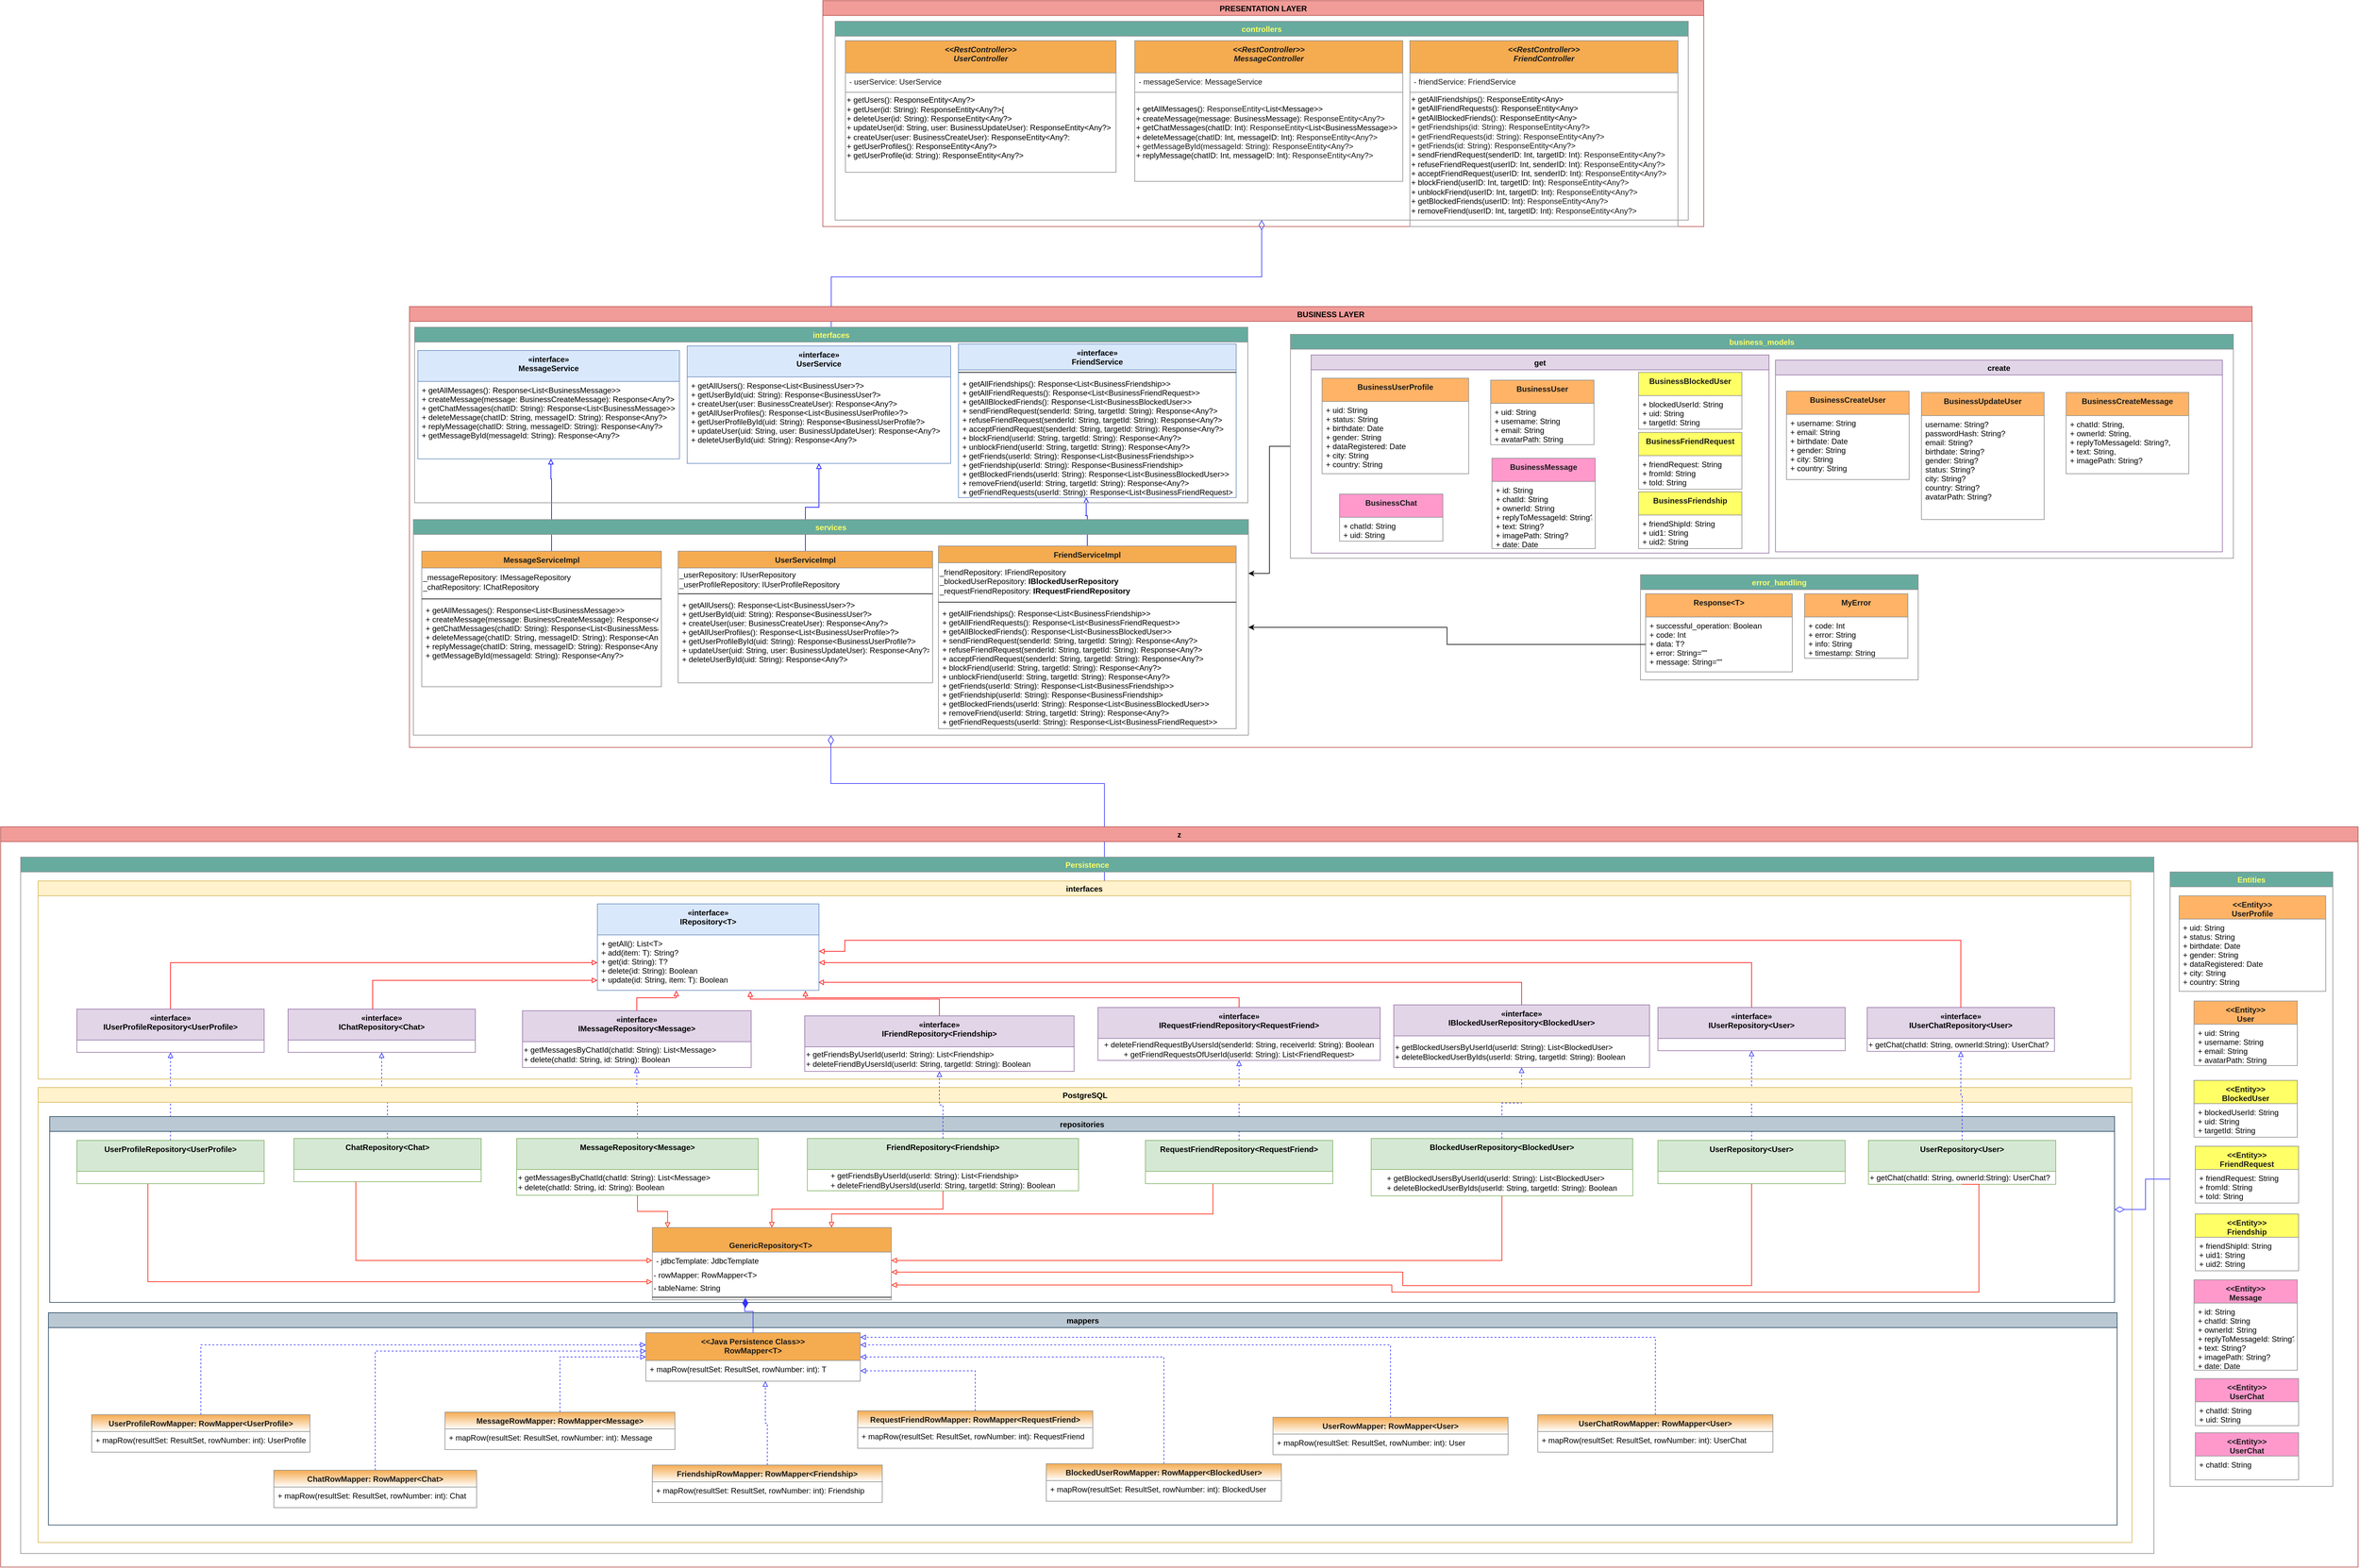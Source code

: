 <mxfile version="13.9.5" type="device" pages="2"><diagram id="EqZXVOg2RNp_btLgEk6t" name="Page-1"><mxGraphModel dx="3904" dy="1700" grid="0" gridSize="10" guides="1" tooltips="1" connect="1" arrows="1" fold="1" page="1" pageScale="1" pageWidth="850" pageHeight="1100" math="0" shadow="0"><root><mxCell id="0"/><mxCell id="1" parent="0"/><mxCell id="MjmWyClsYT1ka8K1pKvn-339" style="edgeStyle=orthogonalEdgeStyle;rounded=0;orthogonalLoop=1;jettySize=auto;html=1;entryX=0.5;entryY=1;entryDx=0;entryDy=0;shadow=0;startArrow=none;startFill=0;endArrow=diamondThin;endFill=0;endSize=13;strokeColor=#3333FF;" parent="1" source="uaOfw5LjcdV6CBOxVXER-17" target="uaOfw5LjcdV6CBOxVXER-5" edge="1"><mxGeometry relative="1" as="geometry"/></mxCell><mxCell id="MjmWyClsYT1ka8K1pKvn-334" style="edgeStyle=orthogonalEdgeStyle;rounded=0;orthogonalLoop=1;jettySize=auto;html=1;shadow=0;startArrow=none;startFill=0;endArrow=diamondThin;endFill=0;endSize=13;strokeColor=#3333FF;entryX=0.5;entryY=1;entryDx=0;entryDy=0;" parent="1" source="MjmWyClsYT1ka8K1pKvn-83" target="uaOfw5LjcdV6CBOxVXER-25" edge="1"><mxGeometry relative="1" as="geometry"><mxPoint x="619" y="1398" as="targetPoint"/><Array as="points"><mxPoint x="564" y="1227"/><mxPoint x="140" y="1227"/></Array></mxGeometry></mxCell><mxCell id="MjmWyClsYT1ka8K1pKvn-1" value="PRESENTATION LAYER" style="swimlane;strokeColor=#b85450;fillColor=#F19C99;" parent="1" vertex="1"><mxGeometry x="128" y="14" width="1364" height="350" as="geometry"/></mxCell><mxCell id="uaOfw5LjcdV6CBOxVXER-5" value="controllers" style="swimlane;strokeColor=#909090;fillColor=#67AB9F;fontColor=#FFFF66;swimlaneFillColor=none;labelBackgroundColor=none;" parent="MjmWyClsYT1ka8K1pKvn-1" vertex="1"><mxGeometry x="19" y="32" width="1321" height="308" as="geometry"/></mxCell><mxCell id="MjmWyClsYT1ka8K1pKvn-25" value="&lt;&lt;RestController&gt;&gt;&#10;FriendController&#10;" style="swimlane;fontStyle=3;align=center;verticalAlign=top;childLayout=stackLayout;horizontal=1;startSize=50;horizontalStack=0;resizeParent=1;resizeLast=0;collapsible=1;marginBottom=0;shadow=0;strokeWidth=1;fontColor=#1A1A1A;fillColor=#F5AB50;strokeColor=#909090;" parent="uaOfw5LjcdV6CBOxVXER-5" vertex="1"><mxGeometry x="890" y="30" width="415" height="288" as="geometry"><mxRectangle x="60" y="69" width="160" height="26" as="alternateBounds"/></mxGeometry></mxCell><mxCell id="MjmWyClsYT1ka8K1pKvn-28" value="- friendService: FriendService" style="text;align=left;verticalAlign=top;spacingLeft=4;spacingRight=4;overflow=hidden;rotatable=0;points=[[0,0.5],[1,0.5]];portConstraint=eastwest;shadow=0;html=0;fontColor=#1A1A1A;" parent="MjmWyClsYT1ka8K1pKvn-25" vertex="1"><mxGeometry y="50" width="415" height="26" as="geometry"/></mxCell><mxCell id="MjmWyClsYT1ka8K1pKvn-29" value="" style="line;html=1;strokeWidth=1;align=left;verticalAlign=middle;spacingTop=-1;spacingLeft=3;spacingRight=3;rotatable=0;labelPosition=right;points=[];portConstraint=eastwest;fillColor=#F5AB50;strokeColor=#909090;fontColor=#1A1A1A;labelBackgroundColor=#EEEEEE;" parent="MjmWyClsYT1ka8K1pKvn-25" vertex="1"><mxGeometry y="76" width="415" height="8" as="geometry"/></mxCell><mxCell id="MjmWyClsYT1ka8K1pKvn-30" value="&lt;font&gt;&lt;font color=&quot;#000000&quot;&gt;+ getAllFriendships(): ResponseEntity&amp;lt;Any&amp;gt;&lt;br&gt;&lt;/font&gt;&lt;span style=&quot;color: rgb(0 , 0 , 0)&quot;&gt;+ getAllFriendRequests(): ResponseEntity&amp;lt;Any&amp;gt;&lt;br&gt;&lt;/span&gt;&lt;span style=&quot;color: rgb(0 , 0 , 0)&quot;&gt;+ getAllBlockedFriends(): ResponseEntity&amp;lt;Any&amp;gt;&lt;br&gt;&lt;/span&gt;+ getFriendships(id: String): ResponseEntity&amp;lt;Any?&amp;gt;&lt;br&gt;+ getFriendRequests(id: String): ResponseEntity&amp;lt;Any?&amp;gt;&lt;br&gt;+ getFriends(id: String): ResponseEntity&amp;lt;Any?&amp;gt;&lt;br&gt;&lt;span style=&quot;color: rgb(0 , 0 , 0)&quot;&gt;+ sendFriendRequest(senderID: Int, targetID: Int):&amp;nbsp;&lt;/span&gt;ResponseEntity&amp;lt;Any?&amp;gt;&lt;br style=&quot;padding: 0px ; margin: 0px ; color: rgb(0 , 0 , 0)&quot;&gt;&lt;span style=&quot;color: rgb(0 , 0 , 0)&quot;&gt;+ refuseFriendRequest(userID: Int, senderID: Int):&amp;nbsp;&lt;/span&gt;ResponseEntity&amp;lt;Any?&amp;gt;&lt;br style=&quot;padding: 0px ; margin: 0px ; color: rgb(0 , 0 , 0)&quot;&gt;&lt;span style=&quot;color: rgb(0 , 0 , 0)&quot;&gt;+ acceptFriendRequest(userID: Int, senderID: Int):&amp;nbsp;&lt;/span&gt;ResponseEntity&amp;lt;Any?&amp;gt;&lt;br style=&quot;padding: 0px ; margin: 0px ; color: rgb(0 , 0 , 0)&quot;&gt;&lt;span style=&quot;color: rgb(0 , 0 , 0)&quot;&gt;+ blockFriend(userID: Int, targetID: Int):&amp;nbsp;&lt;/span&gt;ResponseEntity&amp;lt;Any?&amp;gt;&lt;br style=&quot;padding: 0px ; margin: 0px ; color: rgb(0 , 0 , 0)&quot;&gt;&lt;span style=&quot;color: rgb(0 , 0 , 0)&quot;&gt;+ unblockFriend(userID: Int, targetID: Int):&amp;nbsp;&lt;/span&gt;ResponseEntity&amp;lt;Any?&amp;gt;&lt;br style=&quot;padding: 0px ; margin: 0px ; color: rgb(0 , 0 , 0)&quot;&gt;&lt;span style=&quot;color: rgb(0 , 0 , 0)&quot;&gt;+ getBlockedFriends(userID: Int):&amp;nbsp;&lt;/span&gt;ResponseEntity&amp;lt;Any?&amp;gt;&lt;br style=&quot;padding: 0px ; margin: 0px ; color: rgb(0 , 0 , 0)&quot;&gt;&lt;span style=&quot;color: rgb(0 , 0 , 0)&quot;&gt;+ removeFriend(userID: Int, targetID: Int):&amp;nbsp;&lt;/span&gt;ResponseEntity&lt;/font&gt;&amp;lt;Any?&amp;gt;" style="text;html=1;align=left;verticalAlign=middle;resizable=0;points=[];autosize=1;fontColor=#1A1A1A;" parent="MjmWyClsYT1ka8K1pKvn-25" vertex="1"><mxGeometry y="84" width="415" height="186" as="geometry"/></mxCell><mxCell id="MjmWyClsYT1ka8K1pKvn-31" value="&lt;font&gt;&lt;br&gt;&lt;/font&gt;" style="text;html=1;align=left;verticalAlign=middle;resizable=0;points=[];autosize=1;fontColor=#1A1A1A;" parent="MjmWyClsYT1ka8K1pKvn-25" vertex="1"><mxGeometry y="270" width="415" height="18" as="geometry"/></mxCell><mxCell id="MjmWyClsYT1ka8K1pKvn-18" value="&lt;&lt;RestController&gt;&gt;&#10;MessageController&#10;" style="swimlane;fontStyle=3;align=center;verticalAlign=top;childLayout=stackLayout;horizontal=1;startSize=50;horizontalStack=0;resizeParent=1;resizeLast=0;collapsible=1;marginBottom=0;shadow=0;strokeWidth=1;fontColor=#1A1A1A;fillColor=#F5AB50;strokeColor=#909090;" parent="uaOfw5LjcdV6CBOxVXER-5" vertex="1"><mxGeometry x="464" y="30" width="415" height="218" as="geometry"><mxRectangle x="60" y="69" width="160" height="26" as="alternateBounds"/></mxGeometry></mxCell><mxCell id="MjmWyClsYT1ka8K1pKvn-20" value="- messageService: MessageService" style="text;align=left;verticalAlign=top;spacingLeft=4;spacingRight=4;overflow=hidden;rotatable=0;points=[[0,0.5],[1,0.5]];portConstraint=eastwest;shadow=0;html=0;fontColor=#1A1A1A;" parent="MjmWyClsYT1ka8K1pKvn-18" vertex="1"><mxGeometry y="50" width="415" height="26" as="geometry"/></mxCell><mxCell id="MjmWyClsYT1ka8K1pKvn-22" value="" style="line;html=1;strokeWidth=1;align=left;verticalAlign=middle;spacingTop=-1;spacingLeft=3;spacingRight=3;rotatable=0;labelPosition=right;points=[];portConstraint=eastwest;fillColor=#F5AB50;strokeColor=#909090;fontColor=#1A1A1A;labelBackgroundColor=#EEEEEE;" parent="MjmWyClsYT1ka8K1pKvn-18" vertex="1"><mxGeometry y="76" width="415" height="8" as="geometry"/></mxCell><mxCell id="MjmWyClsYT1ka8K1pKvn-23" value="&lt;font&gt;&lt;br&gt;&lt;span style=&quot;color: rgb(0 , 0 , 0)&quot;&gt;+ getAllMessages():&amp;nbsp;&lt;/span&gt;ResponseEntity&amp;lt;&lt;span style=&quot;color: rgb(0 , 0 , 0)&quot;&gt;List&amp;lt;Message&amp;gt;&amp;gt;&lt;/span&gt;&lt;br style=&quot;padding: 0px ; margin: 0px ; color: rgb(0 , 0 , 0)&quot;&gt;&lt;span style=&quot;color: rgb(0 , 0 , 0)&quot;&gt;+ createMessage(message:&amp;nbsp;&lt;/span&gt;&lt;span style=&quot;color: rgb(0 , 0 , 0)&quot;&gt;Business&lt;/span&gt;&lt;span style=&quot;color: rgb(0 , 0 , 0)&quot;&gt;Message):&amp;nbsp;&lt;/span&gt;ResponseEntity&amp;lt;Any?&amp;gt;&lt;br style=&quot;padding: 0px ; margin: 0px ; color: rgb(0 , 0 , 0)&quot;&gt;&lt;span style=&quot;color: rgb(0 , 0 , 0)&quot;&gt;+ getChatMessages(chatID: Int):&amp;nbsp;&lt;/span&gt;ResponseEntity&amp;lt;&lt;span style=&quot;color: rgb(0 , 0 , 0)&quot;&gt;List&amp;lt;&lt;/span&gt;&lt;span style=&quot;color: rgb(0 , 0 , 0)&quot;&gt;Business&lt;/span&gt;&lt;span style=&quot;color: rgb(0 , 0 , 0)&quot;&gt;Message&amp;gt;&amp;gt;&lt;/span&gt;&lt;br style=&quot;padding: 0px ; margin: 0px ; color: rgb(0 , 0 , 0)&quot;&gt;&lt;span style=&quot;color: rgb(0 , 0 , 0)&quot;&gt;+ deleteMessage(chatID: Int, messageID: Int):&amp;nbsp;&lt;/span&gt;ResponseEntity&amp;lt;Any?&amp;gt;&lt;br&gt;+ getMessageById(messageId: String): ResponseEntity&amp;lt;Any?&amp;gt;&lt;br style=&quot;padding: 0px ; margin: 0px ; color: rgb(0 , 0 , 0)&quot;&gt;&lt;span style=&quot;color: rgb(0 , 0 , 0)&quot;&gt;+ replyMessage(chatID: Int, messageID: Int):&amp;nbsp;&lt;/span&gt;ResponseEntity&amp;lt;Any?&amp;gt;&lt;span style=&quot;color: rgb(0 , 0 , 0)&quot;&gt;&lt;br&gt;&lt;/span&gt;&lt;br&gt;&lt;/font&gt;" style="text;html=1;align=left;verticalAlign=middle;resizable=0;points=[];autosize=1;fontColor=#1A1A1A;" parent="MjmWyClsYT1ka8K1pKvn-18" vertex="1"><mxGeometry y="84" width="415" height="116" as="geometry"/></mxCell><mxCell id="MjmWyClsYT1ka8K1pKvn-24" value="&lt;font&gt;&lt;br&gt;&lt;/font&gt;" style="text;html=1;align=left;verticalAlign=middle;resizable=0;points=[];autosize=1;fontColor=#1A1A1A;" parent="MjmWyClsYT1ka8K1pKvn-18" vertex="1"><mxGeometry y="200" width="415" height="18" as="geometry"/></mxCell><mxCell id="uaOfw5LjcdV6CBOxVXER-6" value="&lt;&lt;RestController&gt;&gt;&#10;UserController&#10;" style="swimlane;fontStyle=3;align=center;verticalAlign=top;childLayout=stackLayout;horizontal=1;startSize=50;horizontalStack=0;resizeParent=1;resizeLast=0;collapsible=1;marginBottom=0;shadow=0;strokeWidth=1;fontColor=#1A1A1A;fillColor=#F5AB50;strokeColor=#909090;" parent="uaOfw5LjcdV6CBOxVXER-5" vertex="1"><mxGeometry x="16" y="30" width="419" height="204" as="geometry"><mxRectangle x="60" y="69" width="160" height="26" as="alternateBounds"/></mxGeometry></mxCell><mxCell id="uaOfw5LjcdV6CBOxVXER-7" value="- userService: UserService&#10;" style="text;align=left;verticalAlign=top;spacingLeft=4;spacingRight=4;overflow=hidden;rotatable=0;points=[[0,0.5],[1,0.5]];portConstraint=eastwest;fontColor=#1A1A1A;" parent="uaOfw5LjcdV6CBOxVXER-6" vertex="1"><mxGeometry y="50" width="419" height="26" as="geometry"/></mxCell><mxCell id="uaOfw5LjcdV6CBOxVXER-9" value="" style="line;html=1;strokeWidth=1;align=left;verticalAlign=middle;spacingTop=-1;spacingLeft=3;spacingRight=3;rotatable=0;labelPosition=right;points=[];portConstraint=eastwest;fillColor=#F5AB50;strokeColor=#909090;fontColor=#1A1A1A;labelBackgroundColor=#EEEEEE;" parent="uaOfw5LjcdV6CBOxVXER-6" vertex="1"><mxGeometry y="76" width="419" height="8" as="geometry"/></mxCell><mxCell id="uaOfw5LjcdV6CBOxVXER-10" value="&lt;font color=&quot;#000000&quot;&gt;&lt;div&gt;+ getUsers(): ResponseEntity&amp;lt;Any?&amp;gt;&lt;/div&gt;&lt;div&gt;+ getUser(id: String): ResponseEntity&amp;lt;Any?&amp;gt;{&lt;/div&gt;&lt;div&gt;+ deleteUser(id: String): ResponseEntity&amp;lt;Any?&amp;gt;&lt;/div&gt;&lt;div&gt;+ updateUser(id: String, user: BusinessUpdateUser): ResponseEntity&amp;lt;Any?&amp;gt;&lt;/div&gt;&lt;div&gt;+ createUser(user: BusinessCreateUser): ResponseEntity&amp;lt;Any?:&lt;/div&gt;&lt;div&gt;+ getUserProfiles(): ResponseEntity&amp;lt;Any?&amp;gt;&lt;/div&gt;&lt;div&gt;+ getUserProfile(id: String): ResponseEntity&amp;lt;Any?&amp;gt;&lt;/div&gt;&lt;/font&gt;" style="text;html=1;align=left;verticalAlign=middle;resizable=0;points=[];autosize=1;fontColor=#1A1A1A;" parent="uaOfw5LjcdV6CBOxVXER-6" vertex="1"><mxGeometry y="84" width="419" height="102" as="geometry"/></mxCell><mxCell id="uaOfw5LjcdV6CBOxVXER-16" value="&lt;font&gt;&lt;br&gt;&lt;/font&gt;" style="text;html=1;align=left;verticalAlign=middle;resizable=0;points=[];autosize=1;fontColor=#1A1A1A;" parent="uaOfw5LjcdV6CBOxVXER-6" vertex="1"><mxGeometry y="186" width="419" height="18" as="geometry"/></mxCell><mxCell id="MjmWyClsYT1ka8K1pKvn-32" value="BUSINESS LAYER" style="swimlane;strokeColor=#b85450;fillColor=#F19C99;" parent="1" vertex="1"><mxGeometry x="-512" y="488" width="2853" height="683" as="geometry"/></mxCell><mxCell id="uaOfw5LjcdV6CBOxVXER-36" style="edgeStyle=orthogonalEdgeStyle;rounded=0;orthogonalLoop=1;jettySize=auto;html=1;endArrow=block;endFill=0;fontColor=#1A1A1A;strokeColor=#0000FF;jumpSize=10;" parent="MjmWyClsYT1ka8K1pKvn-32" source="uaOfw5LjcdV6CBOxVXER-30" target="uaOfw5LjcdV6CBOxVXER-20" edge="1"><mxGeometry relative="1" as="geometry"><mxPoint x="657.37" y="400.008" as="targetPoint"/></mxGeometry></mxCell><mxCell id="DaOScEiOzrDckqbooxyk-13" style="edgeStyle=orthogonalEdgeStyle;rounded=0;orthogonalLoop=1;jettySize=auto;html=1;endArrow=block;endFill=0;fontColor=#1A1A1A;strokeColor=#0000FF;jumpSize=10;exitX=0.5;exitY=0;exitDx=0;exitDy=0;entryX=0.46;entryY=1;entryDx=0;entryDy=0;entryPerimeter=0;" parent="MjmWyClsYT1ka8K1pKvn-32" source="DaOScEiOzrDckqbooxyk-1" target="DaOScEiOzrDckqbooxyk-12" edge="1"><mxGeometry relative="1" as="geometry"><mxPoint x="753" y="536" as="sourcePoint"/><mxPoint x="753" y="459" as="targetPoint"/><Array as="points"><mxPoint x="1046" y="324"/><mxPoint x="1042" y="324"/></Array></mxGeometry></mxCell><mxCell id="uaOfw5LjcdV6CBOxVXER-35" style="edgeStyle=orthogonalEdgeStyle;rounded=0;orthogonalLoop=1;jettySize=auto;html=1;fontColor=#1A1A1A;endArrow=block;endFill=0;strokeColor=#0000FF;jumpSize=10;shadow=0;" parent="MjmWyClsYT1ka8K1pKvn-32" source="uaOfw5LjcdV6CBOxVXER-26" target="uaOfw5LjcdV6CBOxVXER-18" edge="1"><mxGeometry relative="1" as="geometry"><mxPoint x="406.22" y="479.194" as="targetPoint"/><Array as="points"><mxPoint x="220" y="267"/><mxPoint x="219" y="267"/></Array></mxGeometry></mxCell><mxCell id="uaOfw5LjcdV6CBOxVXER-17" value="interfaces" style="swimlane;strokeColor=#909090;fillColor=#67AB9F;fontColor=#FFFF66;" parent="MjmWyClsYT1ka8K1pKvn-32" vertex="1"><mxGeometry x="8" y="32" width="1290" height="272" as="geometry"/></mxCell><mxCell id="uaOfw5LjcdV6CBOxVXER-18" value="«interface»&#10;MessageService" style="swimlane;fontStyle=1;align=center;verticalAlign=top;childLayout=stackLayout;horizontal=1;startSize=48;horizontalStack=0;resizeParent=1;resizeParentMax=0;resizeLast=0;collapsible=1;marginBottom=0;strokeColor=#6c8ebf;fillColor=#dae8fc;" parent="uaOfw5LjcdV6CBOxVXER-17" vertex="1"><mxGeometry x="5" y="36" width="405" height="168" as="geometry"/></mxCell><mxCell id="DaOScEiOzrDckqbooxyk-8" value="+ getAllMessages(): Response&lt;List&lt;BusinessMessage&gt;&gt;&#10;+ createMessage(message: BusinessCreateMessage): Response&lt;Any?&gt;&#10;+ getChatMessages(chatID: String): Response&lt;List&lt;BusinessMessage&gt;&gt;&#10;+ deleteMessage(chatID: String, messageID: String): Response&lt;Any?&gt;&#10;+ replyMessage(chatID: String, messageID: String): Response&lt;Any?&gt;&#10;+ getMessageById(messageId: String): Response&lt;Any?&gt;" style="text;strokeColor=none;fillColor=none;align=left;verticalAlign=top;spacingLeft=4;spacingRight=4;overflow=hidden;rotatable=0;points=[[0,0.5],[1,0.5]];portConstraint=eastwest;" parent="uaOfw5LjcdV6CBOxVXER-18" vertex="1"><mxGeometry y="48" width="405" height="120" as="geometry"/></mxCell><mxCell id="uaOfw5LjcdV6CBOxVXER-20" value="«interface»&#10;UserService" style="swimlane;fontStyle=1;align=center;verticalAlign=top;childLayout=stackLayout;horizontal=1;startSize=48;horizontalStack=0;resizeParent=1;resizeParentMax=0;resizeLast=0;collapsible=1;marginBottom=0;strokeColor=#6c8ebf;fillColor=#dae8fc;" parent="uaOfw5LjcdV6CBOxVXER-17" vertex="1"><mxGeometry x="422" y="29" width="408" height="182" as="geometry"/></mxCell><mxCell id="DaOScEiOzrDckqbooxyk-9" value="+ getAllUsers(): Response&lt;List&lt;BusinessUser&gt;?&gt;&#10;+ getUserById(uid: String): Response&lt;BusinessUser?&gt;&#10;+ createUser(user: BusinessCreateUser): Response&lt;Any?&gt;&#10;+ getAllUserProfiles(): Response&lt;List&lt;BusinessUserProfile&gt;?&gt;&#10;+ getUserProfileById(uid: String): Response&lt;BusinessUserProfile?&gt;&#10;+ updateUser(uid: String, user: BusinessUpdateUser): Response&lt;Any?&gt;&#10;+ deleteUserById(uid: String): Response&lt;Any?&gt;" style="text;strokeColor=none;fillColor=none;align=left;verticalAlign=top;spacingLeft=4;spacingRight=4;overflow=hidden;rotatable=0;points=[[0,0.5],[1,0.5]];portConstraint=eastwest;" parent="uaOfw5LjcdV6CBOxVXER-20" vertex="1"><mxGeometry y="48" width="408" height="134" as="geometry"/></mxCell><mxCell id="uaOfw5LjcdV6CBOxVXER-22" value="" style="text;strokeColor=none;fillColor=none;align=left;verticalAlign=middle;spacingTop=-1;spacingLeft=4;spacingRight=4;rotatable=0;labelPosition=right;points=[];portConstraint=eastwest;fontColor=#1A1A1A;" parent="uaOfw5LjcdV6CBOxVXER-17" vertex="1"><mxGeometry x="145" y="200" width="20" height="14" as="geometry"/></mxCell><mxCell id="DaOScEiOzrDckqbooxyk-10" value="«interface»&#10;FriendService" style="swimlane;fontStyle=1;align=center;verticalAlign=top;childLayout=stackLayout;horizontal=1;startSize=40;horizontalStack=0;resizeParent=1;resizeParentMax=0;resizeLast=0;collapsible=1;marginBottom=0;strokeColor=#6c8ebf;fillColor=#dae8fc;" parent="uaOfw5LjcdV6CBOxVXER-17" vertex="1"><mxGeometry x="842" y="26" width="430" height="238" as="geometry"/></mxCell><mxCell id="DaOScEiOzrDckqbooxyk-11" value="" style="line;strokeWidth=1;fillColor=none;align=left;verticalAlign=middle;spacingTop=-1;spacingLeft=3;spacingRight=3;rotatable=0;labelPosition=right;points=[];portConstraint=eastwest;" parent="DaOScEiOzrDckqbooxyk-10" vertex="1"><mxGeometry y="40" width="430" height="8" as="geometry"/></mxCell><mxCell id="DaOScEiOzrDckqbooxyk-12" value="+ getAllFriendships(): Response&lt;List&lt;BusinessFriendship&gt;&gt;&#10;+ getAllFriendRequests(): Response&lt;List&lt;BusinessFriendRequest&gt;&gt;&#10;+ getAllBlockedFriends(): Response&lt;List&lt;BusinessBlockedUser&gt;&gt;&#10;+ sendFriendRequest(senderId: String, targetId: String): Response&lt;Any?&gt;&#10;+ refuseFriendRequest(senderId: String, targetId: String): Response&lt;Any?&gt;&#10;+ acceptFriendRequest(senderId: String, targetId: String): Response&lt;Any?&gt;&#10;+ blockFriend(userId: String, targetId: String): Response&lt;Any?&gt;&#10;+ unblockFriend(userId: String, targetId: String): Response&lt;Any?&gt;&#10;+ getFriends(userId: String): Response&lt;List&lt;BusinessFriendship&gt;&gt;&#10;+ getFriendship(userId: String): Response&lt;BusinessFriendship&gt;&#10;+ getBlockedFriends(userId: String): Response&lt;List&lt;BusinessBlockedUser&gt;&gt;&#10;+ removeFriend(userId: String, targetId: String): Response&lt;Any?&gt;&#10;+ getFriendRequests(userId: String): Response&lt;List&lt;BusinessFriendRequest&gt;&gt;" style="text;strokeColor=none;fillColor=none;align=left;verticalAlign=top;spacingLeft=4;spacingRight=4;overflow=hidden;rotatable=0;points=[[0,0.5],[1,0.5]];portConstraint=eastwest;" parent="DaOScEiOzrDckqbooxyk-10" vertex="1"><mxGeometry y="48" width="430" height="190" as="geometry"/></mxCell><mxCell id="uaOfw5LjcdV6CBOxVXER-25" value="services" style="swimlane;strokeColor=#909090;fillColor=#67AB9F;fontColor=#FFFF66;" parent="MjmWyClsYT1ka8K1pKvn-32" vertex="1"><mxGeometry x="6" y="330" width="1293" height="334" as="geometry"/></mxCell><mxCell id="DaOScEiOzrDckqbooxyk-1" value="FriendServiceImpl" style="swimlane;fontStyle=1;align=center;verticalAlign=top;childLayout=stackLayout;horizontal=1;startSize=26;horizontalStack=0;resizeParent=1;resizeParentMax=0;resizeLast=0;collapsible=1;marginBottom=0;strokeColor=#909090;fillColor=#F5AB50;fontColor=#1A1A1A;" parent="uaOfw5LjcdV6CBOxVXER-25" vertex="1"><mxGeometry x="813" y="41" width="461" height="283" as="geometry"/></mxCell><mxCell id="MjmWyClsYT1ka8K1pKvn-337" value="&lt;span&gt;_friendRepository: IFriendRepository&lt;br&gt;&lt;/span&gt;_blockedUserRepository:&amp;nbsp;&lt;span style=&quot;font-weight: 700 ; text-align: center&quot;&gt;IBlockedUserRepository&lt;/span&gt;&lt;br&gt;_requestFriendRepository:&amp;nbsp;&lt;span style=&quot;font-weight: 700 ; text-align: center&quot;&gt;IRequestFriendRepository&lt;/span&gt;&lt;span&gt;&amp;nbsp;&lt;/span&gt;" style="text;html=1;strokeColor=none;fillColor=none;align=left;verticalAlign=middle;whiteSpace=wrap;rounded=0;shadow=0;glass=0;labelBackgroundColor=none;sketch=0;opacity=0;" parent="DaOScEiOzrDckqbooxyk-1" vertex="1"><mxGeometry y="26" width="461" height="57" as="geometry"/></mxCell><mxCell id="DaOScEiOzrDckqbooxyk-2" value="" style="line;strokeWidth=1;fillColor=none;align=left;verticalAlign=middle;spacingTop=-1;spacingLeft=3;spacingRight=3;rotatable=0;labelPosition=right;points=[];portConstraint=eastwest;" parent="DaOScEiOzrDckqbooxyk-1" vertex="1"><mxGeometry y="83" width="461" height="8" as="geometry"/></mxCell><mxCell id="DaOScEiOzrDckqbooxyk-3" value="+ getAllFriendships(): Response&lt;List&lt;BusinessFriendship&gt;&gt;&#10;+ getAllFriendRequests(): Response&lt;List&lt;BusinessFriendRequest&gt;&gt;&#10;+ getAllBlockedFriends(): Response&lt;List&lt;BusinessBlockedUser&gt;&gt;&#10;+ sendFriendRequest(senderId: String, targetId: String): Response&lt;Any?&gt;&#10;+ refuseFriendRequest(senderId: String, targetId: String): Response&lt;Any?&gt;&#10;+ acceptFriendRequest(senderId: String, targetId: String): Response&lt;Any?&gt;&#10;+ blockFriend(userId: String, targetId: String): Response&lt;Any?&gt;&#10;+ unblockFriend(userId: String, targetId: String): Response&lt;Any?&gt;&#10;+ getFriends(userId: String): Response&lt;List&lt;BusinessFriendship&gt;&gt;&#10;+ getFriendship(userId: String): Response&lt;BusinessFriendship&gt;&#10;+ getBlockedFriends(userId: String): Response&lt;List&lt;BusinessBlockedUser&gt;&gt;&#10;+ removeFriend(userId: String, targetId: String): Response&lt;Any?&gt;&#10;+ getFriendRequests(userId: String): Response&lt;List&lt;BusinessFriendRequest&gt;&gt;" style="text;strokeColor=none;fillColor=none;align=left;verticalAlign=top;spacingLeft=4;spacingRight=4;overflow=hidden;rotatable=0;points=[[0,0.5],[1,0.5]];portConstraint=eastwest;" parent="DaOScEiOzrDckqbooxyk-1" vertex="1"><mxGeometry y="91" width="461" height="192" as="geometry"/></mxCell><mxCell id="uaOfw5LjcdV6CBOxVXER-26" value="MessageServiceImpl" style="swimlane;fontStyle=1;align=center;verticalAlign=top;childLayout=stackLayout;horizontal=1;startSize=26;horizontalStack=0;resizeParent=1;resizeParentMax=0;resizeLast=0;collapsible=1;marginBottom=0;strokeColor=#909090;fillColor=#F5AB50;fontColor=#1A1A1A;" parent="uaOfw5LjcdV6CBOxVXER-25" vertex="1"><mxGeometry x="13" y="49" width="371" height="210" as="geometry"/></mxCell><mxCell id="MjmWyClsYT1ka8K1pKvn-335" value="_messageRepository: IMessageRepository&lt;br&gt;_chatRepository: IChatRepository&amp;nbsp;&amp;nbsp;" style="text;html=1;strokeColor=none;fillColor=none;align=left;verticalAlign=middle;whiteSpace=wrap;rounded=0;shadow=0;glass=0;labelBackgroundColor=none;sketch=0;opacity=0;" parent="uaOfw5LjcdV6CBOxVXER-26" vertex="1"><mxGeometry y="26" width="371" height="44" as="geometry"/></mxCell><mxCell id="uaOfw5LjcdV6CBOxVXER-28" value="" style="line;strokeWidth=1;fillColor=none;align=left;verticalAlign=middle;spacingTop=-1;spacingLeft=3;spacingRight=3;rotatable=0;labelPosition=right;points=[];portConstraint=eastwest;" parent="uaOfw5LjcdV6CBOxVXER-26" vertex="1"><mxGeometry y="70" width="371" height="8" as="geometry"/></mxCell><mxCell id="uaOfw5LjcdV6CBOxVXER-29" value="+ getAllMessages(): Response&lt;List&lt;BusinessMessage&gt;&gt;&#10;+ createMessage(message: BusinessCreateMessage): Response&lt;Any?&gt;&#10;+ getChatMessages(chatID: String): Response&lt;List&lt;BusinessMessage&gt;&gt;&#10;+ deleteMessage(chatID: String, messageID: String): Response&lt;Any?&gt;&#10;+ replyMessage(chatID: String, messageID: String): Response&lt;Any?&gt;&#10;+ getMessageById(messageId: String): Response&lt;Any?&gt;" style="text;strokeColor=none;fillColor=none;align=left;verticalAlign=top;spacingLeft=4;spacingRight=4;overflow=hidden;rotatable=0;points=[[0,0.5],[1,0.5]];portConstraint=eastwest;" parent="uaOfw5LjcdV6CBOxVXER-26" vertex="1"><mxGeometry y="78" width="371" height="132" as="geometry"/></mxCell><mxCell id="uaOfw5LjcdV6CBOxVXER-30" value="UserServiceImpl" style="swimlane;fontStyle=1;align=center;verticalAlign=top;childLayout=stackLayout;horizontal=1;startSize=26;horizontalStack=0;resizeParent=1;resizeParentMax=0;resizeLast=0;collapsible=1;marginBottom=0;strokeColor=#909090;fillColor=#F5AB50;fontColor=#1A1A1A;" parent="uaOfw5LjcdV6CBOxVXER-25" vertex="1"><mxGeometry x="410" y="49" width="394" height="204" as="geometry"/></mxCell><mxCell id="MjmWyClsYT1ka8K1pKvn-336" value="&lt;span&gt;_userRepository: IUserRepository&lt;br&gt;&lt;/span&gt;_userProfileRepository: IUserProfileRepository" style="text;html=1;strokeColor=none;fillColor=none;align=left;verticalAlign=middle;whiteSpace=wrap;rounded=0;shadow=0;glass=0;labelBackgroundColor=none;sketch=0;opacity=0;" parent="uaOfw5LjcdV6CBOxVXER-30" vertex="1"><mxGeometry y="26" width="394" height="36" as="geometry"/></mxCell><mxCell id="uaOfw5LjcdV6CBOxVXER-32" value="" style="line;strokeWidth=1;fillColor=none;align=left;verticalAlign=middle;spacingTop=-1;spacingLeft=3;spacingRight=3;rotatable=0;labelPosition=right;points=[];portConstraint=eastwest;" parent="uaOfw5LjcdV6CBOxVXER-30" vertex="1"><mxGeometry y="62" width="394" height="8" as="geometry"/></mxCell><mxCell id="uaOfw5LjcdV6CBOxVXER-33" value="+ getAllUsers(): Response&lt;List&lt;BusinessUser&gt;?&gt;&#10;+ getUserById(uid: String): Response&lt;BusinessUser?&gt;&#10;+ createUser(user: BusinessCreateUser): Response&lt;Any?&gt;&#10;+ getAllUserProfiles(): Response&lt;List&lt;BusinessUserProfile&gt;?&gt;&#10;+ getUserProfileById(uid: String): Response&lt;BusinessUserProfile?&gt;&#10;+ updateUser(uid: String, user: BusinessUpdateUser): Response&lt;Any?&gt;&#10;+ deleteUserById(uid: String): Response&lt;Any?&gt;" style="text;strokeColor=none;fillColor=none;align=left;verticalAlign=top;spacingLeft=4;spacingRight=4;overflow=hidden;rotatable=0;points=[[0,0.5],[1,0.5]];portConstraint=eastwest;" parent="uaOfw5LjcdV6CBOxVXER-30" vertex="1"><mxGeometry y="70" width="394" height="134" as="geometry"/></mxCell><mxCell id="uaOfw5LjcdV6CBOxVXER-34" value="" style="text;strokeColor=none;fillColor=none;align=left;verticalAlign=middle;spacingTop=-1;spacingLeft=4;spacingRight=4;rotatable=0;labelPosition=right;points=[];portConstraint=eastwest;fontColor=#1A1A1A;" parent="uaOfw5LjcdV6CBOxVXER-25" vertex="1"><mxGeometry x="145" y="200" width="20" height="14" as="geometry"/></mxCell><mxCell id="qjQG0nzZzBD_24IR-82Y-54" style="edgeStyle=orthogonalEdgeStyle;rounded=0;orthogonalLoop=1;jettySize=auto;html=1;entryX=1;entryY=0.25;entryDx=0;entryDy=0;" parent="MjmWyClsYT1ka8K1pKvn-32" source="MjmWyClsYT1ka8K1pKvn-340" target="uaOfw5LjcdV6CBOxVXER-25" edge="1"><mxGeometry relative="1" as="geometry"><mxPoint x="1281" y="474" as="targetPoint"/></mxGeometry></mxCell><mxCell id="MjmWyClsYT1ka8K1pKvn-340" value="business_models" style="swimlane;strokeColor=#909090;fillColor=#67AB9F;fontColor=#FFFF66;" parent="MjmWyClsYT1ka8K1pKvn-32" vertex="1"><mxGeometry x="1364" y="43" width="1460" height="347" as="geometry"/></mxCell><mxCell id="MjmWyClsYT1ka8K1pKvn-343" value="" style="text;strokeColor=none;fillColor=none;align=left;verticalAlign=middle;spacingTop=-1;spacingLeft=4;spacingRight=4;rotatable=0;labelPosition=right;points=[];portConstraint=eastwest;fontColor=#1A1A1A;" parent="MjmWyClsYT1ka8K1pKvn-340" vertex="1"><mxGeometry x="145" y="200" width="20" height="14" as="geometry"/></mxCell><mxCell id="qjQG0nzZzBD_24IR-82Y-18" value="get" style="swimlane;strokeColor=#9673a6;fillColor=#e1d5e7;" parent="MjmWyClsYT1ka8K1pKvn-340" vertex="1"><mxGeometry x="32" y="32" width="709" height="307" as="geometry"/></mxCell><mxCell id="MjmWyClsYT1ka8K1pKvn-346" value="BusinessBlockedUser" style="swimlane;fontStyle=1;align=center;verticalAlign=top;childLayout=stackLayout;horizontal=1;startSize=36;horizontalStack=0;resizeParent=1;resizeParentMax=0;resizeLast=0;collapsible=1;marginBottom=0;strokeColor=#909090;fontColor=#1A1A1A;fillColor=#FFFF66;" parent="qjQG0nzZzBD_24IR-82Y-18" vertex="1"><mxGeometry x="507" y="27" width="160" height="88" as="geometry"/></mxCell><mxCell id="MjmWyClsYT1ka8K1pKvn-347" value="+ blockedUserId: String&#10;+ uid: String&#10;+ targetId: String" style="text;strokeColor=none;fillColor=none;align=left;verticalAlign=top;spacingLeft=4;spacingRight=4;overflow=hidden;rotatable=0;points=[[0,0.5],[1,0.5]];portConstraint=eastwest;" parent="MjmWyClsYT1ka8K1pKvn-346" vertex="1"><mxGeometry y="36" width="160" height="52" as="geometry"/></mxCell><mxCell id="MjmWyClsYT1ka8K1pKvn-348" value="BusinessFriendRequest" style="swimlane;fontStyle=1;align=center;verticalAlign=top;childLayout=stackLayout;horizontal=1;startSize=36;horizontalStack=0;resizeParent=1;resizeParentMax=0;resizeLast=0;collapsible=1;marginBottom=0;strokeColor=#909090;fontColor=#1A1A1A;fillColor=#FFFF66;" parent="qjQG0nzZzBD_24IR-82Y-18" vertex="1"><mxGeometry x="507" y="120" width="160" height="88" as="geometry"/></mxCell><mxCell id="MjmWyClsYT1ka8K1pKvn-349" value="+ friendRequest: String&#10;+ fromId: String&#10;+ toId: String" style="text;strokeColor=none;fillColor=none;align=left;verticalAlign=top;spacingLeft=4;spacingRight=4;overflow=hidden;rotatable=0;points=[[0,0.5],[1,0.5]];portConstraint=eastwest;" parent="MjmWyClsYT1ka8K1pKvn-348" vertex="1"><mxGeometry y="36" width="160" height="52" as="geometry"/></mxCell><mxCell id="MjmWyClsYT1ka8K1pKvn-352" value="BusinessMessage" style="swimlane;fontStyle=1;align=center;verticalAlign=top;childLayout=stackLayout;horizontal=1;startSize=36;horizontalStack=0;resizeParent=1;resizeParentMax=0;resizeLast=0;collapsible=1;marginBottom=0;strokeColor=#909090;fontColor=#1A1A1A;fillColor=#FF99CC;" parent="qjQG0nzZzBD_24IR-82Y-18" vertex="1"><mxGeometry x="280" y="160" width="160" height="140" as="geometry"/></mxCell><mxCell id="MjmWyClsYT1ka8K1pKvn-353" value="+ id: String&#10;+ chatId: String&#10;+ ownerId: String&#10;+ replyToMessageId: String?&#10;+ text: String?&#10;+ imagePath: String?&#10;+ date: Date" style="text;strokeColor=none;fillColor=none;align=left;verticalAlign=top;spacingLeft=4;spacingRight=4;overflow=hidden;rotatable=0;points=[[0,0.5],[1,0.5]];portConstraint=eastwest;" parent="MjmWyClsYT1ka8K1pKvn-352" vertex="1"><mxGeometry y="36" width="160" height="104" as="geometry"/></mxCell><mxCell id="MjmWyClsYT1ka8K1pKvn-344" value="BusinessUser" style="swimlane;fontStyle=1;align=center;verticalAlign=top;childLayout=stackLayout;horizontal=1;startSize=36;horizontalStack=0;resizeParent=1;resizeParentMax=0;resizeLast=0;collapsible=1;marginBottom=0;strokeColor=#909090;fontColor=#1A1A1A;fillColor=#FFB366;" parent="qjQG0nzZzBD_24IR-82Y-18" vertex="1"><mxGeometry x="278" y="39" width="160" height="100" as="geometry"/></mxCell><mxCell id="MjmWyClsYT1ka8K1pKvn-345" value="+ uid: String&#10;+ username: String&#10;+ email: String&#10;+ avatarPath: String" style="text;strokeColor=none;fillColor=none;align=left;verticalAlign=top;spacingLeft=4;spacingRight=4;overflow=hidden;rotatable=0;points=[[0,0.5],[1,0.5]];portConstraint=eastwest;" parent="MjmWyClsYT1ka8K1pKvn-344" vertex="1"><mxGeometry y="36" width="160" height="64" as="geometry"/></mxCell><mxCell id="MjmWyClsYT1ka8K1pKvn-341" value="BusinessUserProfile" style="swimlane;fontStyle=1;align=center;verticalAlign=top;childLayout=stackLayout;horizontal=1;startSize=36;horizontalStack=0;resizeParent=1;resizeParentMax=0;resizeLast=0;collapsible=1;marginBottom=0;strokeColor=#909090;fontColor=#1A1A1A;fillColor=#FFB366;" parent="qjQG0nzZzBD_24IR-82Y-18" vertex="1"><mxGeometry x="17" y="36" width="227" height="148" as="geometry"/></mxCell><mxCell id="MjmWyClsYT1ka8K1pKvn-342" value="+ uid: String&#10;+ status: String&#10;+ birthdate: Date&#10;+ gender: String&#10;+ dataRegistered: Date&#10;+ city: String&#10;+ country: String" style="text;strokeColor=none;fillColor=none;align=left;verticalAlign=top;spacingLeft=4;spacingRight=4;overflow=hidden;rotatable=0;points=[[0,0.5],[1,0.5]];portConstraint=eastwest;" parent="MjmWyClsYT1ka8K1pKvn-341" vertex="1"><mxGeometry y="36" width="227" height="112" as="geometry"/></mxCell><mxCell id="MjmWyClsYT1ka8K1pKvn-350" value="BusinessFriendship" style="swimlane;fontStyle=1;align=center;verticalAlign=top;childLayout=stackLayout;horizontal=1;startSize=36;horizontalStack=0;resizeParent=1;resizeParentMax=0;resizeLast=0;collapsible=1;marginBottom=0;strokeColor=#909090;fontColor=#1A1A1A;fillColor=#FFFF66;" parent="qjQG0nzZzBD_24IR-82Y-18" vertex="1"><mxGeometry x="507" y="212" width="160" height="88" as="geometry"/></mxCell><mxCell id="MjmWyClsYT1ka8K1pKvn-351" value="+ friendShipId: String&#10;+ uid1: String&#10;+ uid2: String" style="text;strokeColor=none;fillColor=none;align=left;verticalAlign=top;spacingLeft=4;spacingRight=4;overflow=hidden;rotatable=0;points=[[0,0.5],[1,0.5]];portConstraint=eastwest;" parent="MjmWyClsYT1ka8K1pKvn-350" vertex="1"><mxGeometry y="36" width="160" height="52" as="geometry"/></mxCell><mxCell id="MjmWyClsYT1ka8K1pKvn-354" value="BusinessChat" style="swimlane;fontStyle=1;align=center;verticalAlign=top;childLayout=stackLayout;horizontal=1;startSize=36;horizontalStack=0;resizeParent=1;resizeParentMax=0;resizeLast=0;collapsible=1;marginBottom=0;strokeColor=#909090;fontColor=#1A1A1A;fillColor=#FF99CC;" parent="qjQG0nzZzBD_24IR-82Y-18" vertex="1"><mxGeometry x="44" y="215.5" width="160" height="73" as="geometry"/></mxCell><mxCell id="MjmWyClsYT1ka8K1pKvn-355" value="+ chatId: String&#10;+ uid: String" style="text;strokeColor=none;fillColor=none;align=left;verticalAlign=top;spacingLeft=4;spacingRight=4;overflow=hidden;rotatable=0;points=[[0,0.5],[1,0.5]];portConstraint=eastwest;" parent="MjmWyClsYT1ka8K1pKvn-354" vertex="1"><mxGeometry y="36" width="160" height="37" as="geometry"/></mxCell><mxCell id="qjQG0nzZzBD_24IR-82Y-23" value="" style="text;strokeColor=none;fillColor=none;align=left;verticalAlign=middle;spacingTop=-1;spacingLeft=4;spacingRight=4;rotatable=0;labelPosition=right;points=[];portConstraint=eastwest;fontColor=#1A1A1A;" parent="qjQG0nzZzBD_24IR-82Y-18" vertex="1"><mxGeometry x="145" y="200" width="20" height="14" as="geometry"/></mxCell><mxCell id="qjQG0nzZzBD_24IR-82Y-32" value="create" style="swimlane;strokeColor=#9673a6;fillColor=#e1d5e7;" parent="MjmWyClsYT1ka8K1pKvn-340" vertex="1"><mxGeometry x="751" y="40" width="692" height="297" as="geometry"/></mxCell><mxCell id="qjQG0nzZzBD_24IR-82Y-51" value="BusinessUpdateUser" style="swimlane;fontStyle=1;align=center;verticalAlign=top;childLayout=stackLayout;horizontal=1;startSize=36;horizontalStack=0;resizeParent=1;resizeParentMax=0;resizeLast=0;collapsible=1;marginBottom=0;strokeColor=#909090;fontColor=#1A1A1A;fillColor=#FFB366;" parent="qjQG0nzZzBD_24IR-82Y-32" vertex="1"><mxGeometry x="226" y="50" width="190" height="197" as="geometry"/></mxCell><mxCell id="qjQG0nzZzBD_24IR-82Y-52" value="username: String?&#10;passwordHash: String?&#10;email: String?&#10;birthdate: String?&#10;gender: String?&#10;status: String?&#10;city: String?&#10;country: String?&#10;avatarPath: String?" style="text;strokeColor=none;fillColor=none;align=left;verticalAlign=top;spacingLeft=4;spacingRight=4;overflow=hidden;rotatable=0;points=[[0,0.5],[1,0.5]];portConstraint=eastwest;" parent="qjQG0nzZzBD_24IR-82Y-51" vertex="1"><mxGeometry y="36" width="190" height="161" as="geometry"/></mxCell><mxCell id="qjQG0nzZzBD_24IR-82Y-39" value="BusinessCreateUser" style="swimlane;fontStyle=1;align=center;verticalAlign=top;childLayout=stackLayout;horizontal=1;startSize=36;horizontalStack=0;resizeParent=1;resizeParentMax=0;resizeLast=0;collapsible=1;marginBottom=0;strokeColor=#909090;fontColor=#1A1A1A;fillColor=#FFB366;" parent="qjQG0nzZzBD_24IR-82Y-32" vertex="1"><mxGeometry x="17" y="48" width="190" height="137" as="geometry"/></mxCell><mxCell id="qjQG0nzZzBD_24IR-82Y-40" value="+ username: String&#10;+ email: String&#10;+ birthdate: Date&#10;+ gender: String&#10;+ city: String&#10;+ country: String" style="text;strokeColor=none;fillColor=none;align=left;verticalAlign=top;spacingLeft=4;spacingRight=4;overflow=hidden;rotatable=0;points=[[0,0.5],[1,0.5]];portConstraint=eastwest;" parent="qjQG0nzZzBD_24IR-82Y-39" vertex="1"><mxGeometry y="36" width="190" height="101" as="geometry"/></mxCell><mxCell id="qjQG0nzZzBD_24IR-82Y-47" value="" style="text;strokeColor=none;fillColor=none;align=left;verticalAlign=middle;spacingTop=-1;spacingLeft=4;spacingRight=4;rotatable=0;labelPosition=right;points=[];portConstraint=eastwest;fontColor=#1A1A1A;" parent="qjQG0nzZzBD_24IR-82Y-32" vertex="1"><mxGeometry x="145" y="200" width="20" height="14" as="geometry"/></mxCell><mxCell id="Dz-dC_avU_Gre6LymKpn-1" value="BusinessCreateMessage" style="swimlane;fontStyle=1;align=center;verticalAlign=top;childLayout=stackLayout;horizontal=1;startSize=36;horizontalStack=0;resizeParent=1;resizeParentMax=0;resizeLast=0;collapsible=1;marginBottom=0;strokeColor=#909090;fontColor=#1A1A1A;fillColor=#FFB366;" parent="qjQG0nzZzBD_24IR-82Y-32" vertex="1"><mxGeometry x="450" y="50" width="190" height="126" as="geometry"/></mxCell><mxCell id="Dz-dC_avU_Gre6LymKpn-2" value="+ chatId: String,&#10;+ ownerId: String,&#10;+ replyToMessageId: String?,&#10;+ text: String,&#10;+ imagePath: String?" style="text;strokeColor=none;fillColor=none;align=left;verticalAlign=top;spacingLeft=4;spacingRight=4;overflow=hidden;rotatable=0;points=[[0,0.5],[1,0.5]];portConstraint=eastwest;" parent="Dz-dC_avU_Gre6LymKpn-1" vertex="1"><mxGeometry y="36" width="190" height="90" as="geometry"/></mxCell><mxCell id="qjQG0nzZzBD_24IR-82Y-2" value="error_handling" style="swimlane;strokeColor=#909090;fillColor=#67AB9F;fontColor=#FFFF66;" parent="MjmWyClsYT1ka8K1pKvn-32" vertex="1"><mxGeometry x="1906" y="415.5" width="430" height="163" as="geometry"/></mxCell><mxCell id="qjQG0nzZzBD_24IR-82Y-5" value="MyError" style="swimlane;fontStyle=1;align=center;verticalAlign=top;childLayout=stackLayout;horizontal=1;startSize=36;horizontalStack=0;resizeParent=1;resizeParentMax=0;resizeLast=0;collapsible=1;marginBottom=0;strokeColor=#909090;fontColor=#1A1A1A;fillColor=#FFB366;" parent="qjQG0nzZzBD_24IR-82Y-2" vertex="1"><mxGeometry x="254" y="29.5" width="160" height="100" as="geometry"/></mxCell><mxCell id="qjQG0nzZzBD_24IR-82Y-6" value="+ code: Int&#10;+ error: String&#10;+ info: String&#10;+ timestamp: String" style="text;strokeColor=none;fillColor=none;align=left;verticalAlign=top;spacingLeft=4;spacingRight=4;overflow=hidden;rotatable=0;points=[[0,0.5],[1,0.5]];portConstraint=eastwest;" parent="qjQG0nzZzBD_24IR-82Y-5" vertex="1"><mxGeometry y="36" width="160" height="64" as="geometry"/></mxCell><mxCell id="qjQG0nzZzBD_24IR-82Y-7" value="Response&lt;T&gt;" style="swimlane;fontStyle=1;align=center;verticalAlign=top;childLayout=stackLayout;horizontal=1;startSize=36;horizontalStack=0;resizeParent=1;resizeParentMax=0;resizeLast=0;collapsible=1;marginBottom=0;strokeColor=#909090;fontColor=#1A1A1A;fillColor=#FFB366;" parent="qjQG0nzZzBD_24IR-82Y-2" vertex="1"><mxGeometry x="8" y="29.5" width="227" height="121" as="geometry"/></mxCell><mxCell id="qjQG0nzZzBD_24IR-82Y-8" value="+ successful_operation: Boolean&#10;+ code: Int&#10;+ data: T?&#10;+ error: String=&quot;&quot;&#10;+ message: String=&quot;&quot;" style="text;strokeColor=none;fillColor=none;align=left;verticalAlign=top;spacingLeft=4;spacingRight=4;overflow=hidden;rotatable=0;points=[[0,0.5],[1,0.5]];portConstraint=eastwest;" parent="qjQG0nzZzBD_24IR-82Y-7" vertex="1"><mxGeometry y="36" width="227" height="85" as="geometry"/></mxCell><mxCell id="qjQG0nzZzBD_24IR-82Y-11" value="" style="text;strokeColor=none;fillColor=none;align=left;verticalAlign=middle;spacingTop=-1;spacingLeft=4;spacingRight=4;rotatable=0;labelPosition=right;points=[];portConstraint=eastwest;fontColor=#1A1A1A;" parent="qjQG0nzZzBD_24IR-82Y-2" vertex="1"><mxGeometry x="145" y="200" width="20" height="14" as="geometry"/></mxCell><mxCell id="qjQG0nzZzBD_24IR-82Y-55" style="edgeStyle=orthogonalEdgeStyle;rounded=0;orthogonalLoop=1;jettySize=auto;html=1;entryX=1;entryY=0.5;entryDx=0;entryDy=0;" parent="MjmWyClsYT1ka8K1pKvn-32" source="qjQG0nzZzBD_24IR-82Y-8" target="uaOfw5LjcdV6CBOxVXER-25" edge="1"><mxGeometry relative="1" as="geometry"><mxPoint x="1300" y="524" as="targetPoint"/></mxGeometry></mxCell><mxCell id="MjmWyClsYT1ka8K1pKvn-49" value="z" style="swimlane;strokeColor=#b85450;fillColor=#F19C99;labelBackgroundColor=none;labelBorderColor=none;rounded=0;shadow=0;sketch=0;glass=0;" parent="1" vertex="1"><mxGeometry x="-1145" y="1294" width="3650" height="1147" as="geometry"/></mxCell><mxCell id="MjmWyClsYT1ka8K1pKvn-119" value="Persistence" style="swimlane;strokeColor=#909090;fillColor=#67AB9F;fontColor=#FFFF66;" parent="MjmWyClsYT1ka8K1pKvn-49" vertex="1"><mxGeometry x="31" y="47" width="3303" height="1079" as="geometry"/></mxCell><mxCell id="MjmWyClsYT1ka8K1pKvn-146" style="edgeStyle=orthogonalEdgeStyle;rounded=0;orthogonalLoop=1;jettySize=auto;html=1;entryX=0.5;entryY=1;entryDx=0;entryDy=0;shadow=0;endArrow=block;endFill=0;dashed=1;strokeColor=#3333FF;" parent="MjmWyClsYT1ka8K1pKvn-119" source="MjmWyClsYT1ka8K1pKvn-118" target="MjmWyClsYT1ka8K1pKvn-92" edge="1"><mxGeometry relative="1" as="geometry"/></mxCell><mxCell id="MjmWyClsYT1ka8K1pKvn-147" style="edgeStyle=orthogonalEdgeStyle;rounded=0;orthogonalLoop=1;jettySize=auto;html=1;entryX=0.5;entryY=1;entryDx=0;entryDy=0;shadow=0;dashed=1;endArrow=block;endFill=0;strokeColor=#3333FF;" parent="MjmWyClsYT1ka8K1pKvn-119" source="MjmWyClsYT1ka8K1pKvn-135" target="MjmWyClsYT1ka8K1pKvn-93" edge="1"><mxGeometry relative="1" as="geometry"/></mxCell><mxCell id="MjmWyClsYT1ka8K1pKvn-148" style="edgeStyle=orthogonalEdgeStyle;rounded=0;orthogonalLoop=1;jettySize=auto;html=1;entryX=0.5;entryY=1;entryDx=0;entryDy=0;shadow=0;dashed=1;endArrow=block;endFill=0;strokeColor=#3333FF;" parent="MjmWyClsYT1ka8K1pKvn-119" source="MjmWyClsYT1ka8K1pKvn-136" target="MjmWyClsYT1ka8K1pKvn-94" edge="1"><mxGeometry relative="1" as="geometry"/></mxCell><mxCell id="MjmWyClsYT1ka8K1pKvn-150" style="edgeStyle=orthogonalEdgeStyle;rounded=0;orthogonalLoop=1;jettySize=auto;html=1;entryX=0.5;entryY=1;entryDx=0;entryDy=0;shadow=0;dashed=1;endArrow=block;endFill=0;strokeColor=#3333FF;" parent="MjmWyClsYT1ka8K1pKvn-119" source="MjmWyClsYT1ka8K1pKvn-138" target="MjmWyClsYT1ka8K1pKvn-104" edge="1"><mxGeometry relative="1" as="geometry"/></mxCell><mxCell id="MjmWyClsYT1ka8K1pKvn-151" style="edgeStyle=orthogonalEdgeStyle;rounded=0;orthogonalLoop=1;jettySize=auto;html=1;entryX=0.5;entryY=1;entryDx=0;entryDy=0;shadow=0;dashed=1;endArrow=block;endFill=0;strokeColor=#3333FF;" parent="MjmWyClsYT1ka8K1pKvn-119" source="MjmWyClsYT1ka8K1pKvn-139" target="MjmWyClsYT1ka8K1pKvn-105" edge="1"><mxGeometry relative="1" as="geometry"/></mxCell><mxCell id="MjmWyClsYT1ka8K1pKvn-152" style="edgeStyle=orthogonalEdgeStyle;rounded=0;orthogonalLoop=1;jettySize=auto;html=1;entryX=0.5;entryY=1;entryDx=0;entryDy=0;shadow=0;dashed=1;endArrow=block;endFill=0;strokeColor=#3333FF;" parent="MjmWyClsYT1ka8K1pKvn-119" source="MjmWyClsYT1ka8K1pKvn-140" target="MjmWyClsYT1ka8K1pKvn-86" edge="1"><mxGeometry relative="1" as="geometry"/></mxCell><mxCell id="MjmWyClsYT1ka8K1pKvn-126" value="" style="text;strokeColor=none;fillColor=none;align=left;verticalAlign=middle;spacingTop=-1;spacingLeft=4;spacingRight=4;rotatable=0;labelPosition=right;points=[];portConstraint=eastwest;fontColor=#1A1A1A;" parent="MjmWyClsYT1ka8K1pKvn-119" vertex="1"><mxGeometry x="145" y="200" width="20" height="14" as="geometry"/></mxCell><mxCell id="MjmWyClsYT1ka8K1pKvn-83" value="interfaces" style="swimlane;strokeColor=#d6b656;fillColor=#fff2cc;container=0;" parent="MjmWyClsYT1ka8K1pKvn-119" vertex="1"><mxGeometry x="27" y="37" width="3240" height="307" as="geometry"><mxRectangle x="27" y="37" width="84" height="23" as="alternateBounds"/></mxGeometry></mxCell><mxCell id="MjmWyClsYT1ka8K1pKvn-106" style="edgeStyle=orthogonalEdgeStyle;rounded=0;orthogonalLoop=1;jettySize=auto;html=1;shadow=0;endArrow=block;endFill=0;strokeColor=#FF0808;" parent="MjmWyClsYT1ka8K1pKvn-83" source="MjmWyClsYT1ka8K1pKvn-92" target="MjmWyClsYT1ka8K1pKvn-85" edge="1"><mxGeometry relative="1" as="geometry"/></mxCell><mxCell id="MjmWyClsYT1ka8K1pKvn-92" value="«interface»&#10;IUserProfileRepository&lt;UserProfile&gt;" style="swimlane;fontStyle=1;align=center;verticalAlign=top;childLayout=stackLayout;horizontal=1;startSize=48;horizontalStack=0;resizeParent=1;resizeParentMax=0;resizeLast=0;collapsible=1;marginBottom=0;strokeColor=#9673a6;fillColor=#e1d5e7;" parent="MjmWyClsYT1ka8K1pKvn-83" vertex="1"><mxGeometry x="60" y="198.5" width="290" height="67" as="geometry"/></mxCell><mxCell id="MjmWyClsYT1ka8K1pKvn-145" style="edgeStyle=orthogonalEdgeStyle;rounded=0;orthogonalLoop=1;jettySize=auto;html=1;shadow=0;endArrow=block;endFill=0;strokeColor=#FF0808;" parent="MjmWyClsYT1ka8K1pKvn-83" source="MjmWyClsYT1ka8K1pKvn-86" target="MjmWyClsYT1ka8K1pKvn-85" edge="1"><mxGeometry relative="1" as="geometry"/></mxCell><mxCell id="MjmWyClsYT1ka8K1pKvn-86" value="«interface»&#10;IUserRepository&lt;User&gt;" style="swimlane;fontStyle=1;align=center;verticalAlign=top;childLayout=stackLayout;horizontal=1;startSize=48;horizontalStack=0;resizeParent=1;resizeParentMax=0;resizeLast=0;collapsible=1;marginBottom=0;strokeColor=#9673a6;fillColor=#e1d5e7;" parent="MjmWyClsYT1ka8K1pKvn-83" vertex="1"><mxGeometry x="2508" y="196" width="290" height="67" as="geometry"/></mxCell><mxCell id="MjmWyClsYT1ka8K1pKvn-144" style="edgeStyle=orthogonalEdgeStyle;rounded=0;orthogonalLoop=1;jettySize=auto;html=1;entryX=0.997;entryY=0.855;entryDx=0;entryDy=0;entryPerimeter=0;shadow=0;endArrow=block;endFill=0;strokeColor=#FF0808;" parent="MjmWyClsYT1ka8K1pKvn-83" source="MjmWyClsYT1ka8K1pKvn-105" target="MjmWyClsYT1ka8K1pKvn-85" edge="1"><mxGeometry relative="1" as="geometry"/></mxCell><mxCell id="MjmWyClsYT1ka8K1pKvn-105" value="«interface»&#10;IBlockedUserRepository&lt;BlockedUser&gt;" style="swimlane;fontStyle=1;align=center;verticalAlign=top;childLayout=stackLayout;horizontal=1;startSize=48;horizontalStack=0;resizeParent=1;resizeParentMax=0;resizeLast=0;collapsible=1;marginBottom=0;strokeColor=#9673a6;fillColor=#e1d5e7;" parent="MjmWyClsYT1ka8K1pKvn-83" vertex="1"><mxGeometry x="2099" y="192" width="396" height="97" as="geometry"/></mxCell><mxCell id="Dz-dC_avU_Gre6LymKpn-10" value="&lt;div&gt;+ getBlockedUsersByUserId(userId: String): List&amp;lt;BlockedUser&amp;gt;&lt;/div&gt;&lt;div&gt;&lt;span&gt;+ deleteBlockedUserByIds(userId: String, targetId: String): Boolean&lt;/span&gt;&lt;/div&gt;" style="text;html=1;strokeColor=none;fillColor=none;align=left;verticalAlign=middle;whiteSpace=wrap;rounded=0;" parent="MjmWyClsYT1ka8K1pKvn-105" vertex="1"><mxGeometry y="48" width="396" height="49" as="geometry"/></mxCell><mxCell id="MjmWyClsYT1ka8K1pKvn-143" style="edgeStyle=orthogonalEdgeStyle;rounded=0;orthogonalLoop=1;jettySize=auto;html=1;entryX=0.939;entryY=1.006;entryDx=0;entryDy=0;entryPerimeter=0;shadow=0;endArrow=block;endFill=0;strokeColor=#FF0808;exitX=0.5;exitY=0;exitDx=0;exitDy=0;" parent="MjmWyClsYT1ka8K1pKvn-83" source="MjmWyClsYT1ka8K1pKvn-104" target="MjmWyClsYT1ka8K1pKvn-85" edge="1"><mxGeometry relative="1" as="geometry"><Array as="points"><mxPoint x="1860" y="181"/><mxPoint x="1188" y="181"/></Array></mxGeometry></mxCell><mxCell id="MjmWyClsYT1ka8K1pKvn-104" value="«interface»&#10;IRequestFriendRepository&lt;RequestFriend&gt;" style="swimlane;fontStyle=1;align=center;verticalAlign=top;childLayout=stackLayout;horizontal=1;startSize=48;horizontalStack=0;resizeParent=1;resizeParentMax=0;resizeLast=0;collapsible=1;marginBottom=0;strokeColor=#9673a6;fillColor=#e1d5e7;" parent="MjmWyClsYT1ka8K1pKvn-83" vertex="1"><mxGeometry x="1641" y="196" width="437" height="82" as="geometry"/></mxCell><mxCell id="Dz-dC_avU_Gre6LymKpn-16" value="&lt;div&gt;+ deleteFriendRequestByUsersId(senderId: String, receiverId: String): Boolean&lt;/div&gt;&lt;div&gt;+ getFriendRequestsOfUserId(userId: String): List&amp;lt;FriendRequest&amp;gt;&lt;/div&gt;" style="text;html=1;strokeColor=none;fillColor=none;align=center;verticalAlign=middle;whiteSpace=wrap;rounded=0;" parent="MjmWyClsYT1ka8K1pKvn-104" vertex="1"><mxGeometry y="48" width="437" height="34" as="geometry"/></mxCell><mxCell id="MjmWyClsYT1ka8K1pKvn-142" style="edgeStyle=orthogonalEdgeStyle;rounded=0;orthogonalLoop=1;jettySize=auto;html=1;entryX=0.69;entryY=1.016;entryDx=0;entryDy=0;entryPerimeter=0;shadow=0;endArrow=block;endFill=0;strokeColor=#FF0808;" parent="MjmWyClsYT1ka8K1pKvn-83" source="MjmWyClsYT1ka8K1pKvn-103" target="MjmWyClsYT1ka8K1pKvn-85" edge="1"><mxGeometry relative="1" as="geometry"><Array as="points"><mxPoint x="1166" y="183"/><mxPoint x="1103" y="183"/><mxPoint x="1103" y="171"/></Array></mxGeometry></mxCell><mxCell id="MjmWyClsYT1ka8K1pKvn-141" style="edgeStyle=orthogonalEdgeStyle;rounded=0;orthogonalLoop=1;jettySize=auto;html=1;entryX=0.356;entryY=1.006;entryDx=0;entryDy=0;entryPerimeter=0;shadow=0;endArrow=block;endFill=0;strokeColor=#FF0808;" parent="MjmWyClsYT1ka8K1pKvn-83" source="MjmWyClsYT1ka8K1pKvn-94" target="MjmWyClsYT1ka8K1pKvn-85" edge="1"><mxGeometry relative="1" as="geometry"/></mxCell><mxCell id="MjmWyClsYT1ka8K1pKvn-94" value="«interface»&#10;IMessageRepository&lt;Message&gt;" style="swimlane;fontStyle=1;align=center;verticalAlign=top;childLayout=stackLayout;horizontal=1;startSize=48;horizontalStack=0;resizeParent=1;resizeParentMax=0;resizeLast=0;collapsible=1;marginBottom=0;strokeColor=#9673a6;fillColor=#e1d5e7;" parent="MjmWyClsYT1ka8K1pKvn-83" vertex="1"><mxGeometry x="750" y="201" width="354" height="88" as="geometry"/></mxCell><mxCell id="Dz-dC_avU_Gre6LymKpn-15" value="&lt;div&gt;+ getMessagesByChatId(chatId: String): List&amp;lt;Message&amp;gt;&lt;/div&gt;&lt;div&gt;+ delete(chatId: String, id: String): Boolean&lt;/div&gt;" style="text;html=1;strokeColor=none;fillColor=none;align=left;verticalAlign=middle;whiteSpace=wrap;rounded=0;" parent="MjmWyClsYT1ka8K1pKvn-94" vertex="1"><mxGeometry y="48" width="354" height="40" as="geometry"/></mxCell><mxCell id="MjmWyClsYT1ka8K1pKvn-93" value="«interface»&#10;IChatRepository&lt;Chat&gt;" style="swimlane;fontStyle=1;align=center;verticalAlign=top;childLayout=stackLayout;horizontal=1;startSize=48;horizontalStack=0;resizeParent=1;resizeParentMax=0;resizeLast=0;collapsible=1;marginBottom=0;strokeColor=#9673a6;fillColor=#e1d5e7;" parent="MjmWyClsYT1ka8K1pKvn-83" vertex="1"><mxGeometry x="387" y="198.5" width="290" height="67" as="geometry"/></mxCell><mxCell id="MjmWyClsYT1ka8K1pKvn-84" value="«interface»&#10;IRepository&lt;T&gt;" style="swimlane;fontStyle=1;align=center;verticalAlign=top;childLayout=stackLayout;horizontal=1;startSize=48;horizontalStack=0;resizeParent=1;resizeParentMax=0;resizeLast=0;collapsible=1;marginBottom=0;strokeColor=#6c8ebf;fillColor=#dae8fc;" parent="MjmWyClsYT1ka8K1pKvn-83" vertex="1"><mxGeometry x="866" y="35.5" width="343" height="134" as="geometry"/></mxCell><mxCell id="MjmWyClsYT1ka8K1pKvn-85" value="+ getAll(): List&lt;T&gt;&#10;+ add(item: T): String?&#10;+ get(id: String): T?&#10;+ delete(id: String): Boolean&#10;+ update(id: String, item: T): Boolean" style="text;strokeColor=none;fillColor=none;align=left;verticalAlign=top;spacingLeft=4;spacingRight=4;overflow=hidden;rotatable=0;points=[[0,0.5],[1,0.5]];portConstraint=eastwest;" parent="MjmWyClsYT1ka8K1pKvn-84" vertex="1"><mxGeometry y="48" width="343" height="86" as="geometry"/></mxCell><mxCell id="MjmWyClsYT1ka8K1pKvn-88" value="" style="text;strokeColor=none;fillColor=none;align=left;verticalAlign=middle;spacingTop=-1;spacingLeft=4;spacingRight=4;rotatable=0;labelPosition=right;points=[];portConstraint=eastwest;fontColor=#1A1A1A;" parent="MjmWyClsYT1ka8K1pKvn-83" vertex="1"><mxGeometry x="145" y="200" width="20" height="14" as="geometry"/></mxCell><mxCell id="MjmWyClsYT1ka8K1pKvn-107" style="edgeStyle=orthogonalEdgeStyle;rounded=0;orthogonalLoop=1;jettySize=auto;html=1;shadow=0;endArrow=block;endFill=0;strokeColor=#FF0808;" parent="MjmWyClsYT1ka8K1pKvn-83" source="MjmWyClsYT1ka8K1pKvn-93" target="MjmWyClsYT1ka8K1pKvn-85" edge="1"><mxGeometry relative="1" as="geometry"><Array as="points"><mxPoint x="518" y="154"/></Array></mxGeometry></mxCell><mxCell id="MjmWyClsYT1ka8K1pKvn-103" value="«interface»&#10;IFriendRepository&lt;Friendship&gt;" style="swimlane;fontStyle=1;align=center;verticalAlign=top;childLayout=stackLayout;horizontal=1;startSize=48;horizontalStack=0;resizeParent=1;resizeParentMax=0;resizeLast=0;collapsible=1;marginBottom=0;strokeColor=#9673a6;fillColor=#e1d5e7;" parent="MjmWyClsYT1ka8K1pKvn-83" vertex="1"><mxGeometry x="1187" y="209" width="417" height="86" as="geometry"/></mxCell><mxCell id="Dz-dC_avU_Gre6LymKpn-12" value="&lt;div&gt;+ getFriendsByUserId(userId: String): List&amp;lt;Friendship&amp;gt;&lt;/div&gt;&lt;div&gt;+ deleteFriendByUsersId(userId: String, targetId: String): Boolean&lt;/div&gt;" style="text;html=1;strokeColor=none;fillColor=none;align=left;verticalAlign=middle;whiteSpace=wrap;rounded=0;" parent="MjmWyClsYT1ka8K1pKvn-103" vertex="1"><mxGeometry y="48" width="417" height="38" as="geometry"/></mxCell><mxCell id="Dz-dC_avU_Gre6LymKpn-39" value="«interface»&#10;IUserChatRepository&lt;User&gt;" style="swimlane;fontStyle=1;align=center;verticalAlign=top;childLayout=stackLayout;horizontal=1;startSize=48;horizontalStack=0;resizeParent=1;resizeParentMax=0;resizeLast=0;collapsible=1;marginBottom=0;strokeColor=#9673a6;fillColor=#e1d5e7;" parent="MjmWyClsYT1ka8K1pKvn-83" vertex="1"><mxGeometry x="2832" y="196" width="290" height="68" as="geometry"/></mxCell><mxCell id="Dz-dC_avU_Gre6LymKpn-51" value="+ getChat(chatId: String, ownerId:String): UserChat?" style="text;html=1;strokeColor=none;fillColor=none;align=left;verticalAlign=middle;whiteSpace=wrap;rounded=0;" parent="Dz-dC_avU_Gre6LymKpn-39" vertex="1"><mxGeometry y="48" width="290" height="20" as="geometry"/></mxCell><mxCell id="Dz-dC_avU_Gre6LymKpn-41" style="edgeStyle=orthogonalEdgeStyle;rounded=0;orthogonalLoop=1;jettySize=auto;html=1;shadow=0;endArrow=block;endFill=0;strokeColor=#FF0808;exitX=0.5;exitY=0;exitDx=0;exitDy=0;" parent="MjmWyClsYT1ka8K1pKvn-83" source="Dz-dC_avU_Gre6LymKpn-39" target="MjmWyClsYT1ka8K1pKvn-85" edge="1"><mxGeometry relative="1" as="geometry"><mxPoint x="2663" y="206" as="sourcePoint"/><mxPoint x="1211" y="109" as="targetPoint"/><Array as="points"><mxPoint x="2977" y="92"/><mxPoint x="1249" y="92"/><mxPoint x="1249" y="109"/></Array></mxGeometry></mxCell><mxCell id="Bfsfyom51XoFMj54IGOE-1" value="PostgreSQL" style="swimlane;strokeColor=#d6b656;fillColor=#fff2cc;" parent="MjmWyClsYT1ka8K1pKvn-119" vertex="1"><mxGeometry x="27" y="357" width="3242" height="705" as="geometry"/></mxCell><mxCell id="Bfsfyom51XoFMj54IGOE-10" value="" style="text;strokeColor=none;fillColor=none;align=left;verticalAlign=middle;spacingTop=-1;spacingLeft=4;spacingRight=4;rotatable=0;labelPosition=right;points=[];portConstraint=eastwest;fontColor=#1A1A1A;" parent="Bfsfyom51XoFMj54IGOE-1" vertex="1"><mxGeometry x="145" y="200" width="20" height="14" as="geometry"/></mxCell><mxCell id="uaOfw5LjcdV6CBOxVXER-44" value="mappers" style="swimlane;strokeColor=#23445d;fillColor=#bac8d3;" parent="Bfsfyom51XoFMj54IGOE-1" vertex="1"><mxGeometry x="16" y="349" width="3203" height="329" as="geometry"/></mxCell><mxCell id="MjmWyClsYT1ka8K1pKvn-171" value="&lt;&lt;Java Persistence Class&gt;&gt;&#10;RowMapper&lt;T&gt;" style="swimlane;fontStyle=1;align=center;verticalAlign=top;childLayout=stackLayout;horizontal=1;startSize=43;horizontalStack=0;resizeParent=1;resizeParentMax=0;resizeLast=0;collapsible=1;marginBottom=0;strokeColor=#909090;fillColor=#F5AB50;fontColor=#1A1A1A;" parent="uaOfw5LjcdV6CBOxVXER-44" vertex="1"><mxGeometry x="925" y="31" width="332" height="75" as="geometry"/></mxCell><mxCell id="MjmWyClsYT1ka8K1pKvn-172" value="+ mapRow(resultSet: ResultSet, rowNumber: int): T" style="text;strokeColor=none;fillColor=none;align=left;verticalAlign=top;spacingLeft=4;spacingRight=4;overflow=hidden;rotatable=0;points=[[0,0.5],[1,0.5]];portConstraint=eastwest;" parent="MjmWyClsYT1ka8K1pKvn-171" vertex="1"><mxGeometry y="43" width="332" height="32" as="geometry"/></mxCell><mxCell id="MjmWyClsYT1ka8K1pKvn-254" style="edgeStyle=orthogonalEdgeStyle;rounded=0;orthogonalLoop=1;jettySize=auto;html=1;shadow=0;dashed=1;startArrow=none;startFill=0;endArrow=block;endFill=0;strokeColor=#3333FF;" parent="uaOfw5LjcdV6CBOxVXER-44" source="MjmWyClsYT1ka8K1pKvn-182" target="MjmWyClsYT1ka8K1pKvn-172" edge="1"><mxGeometry relative="1" as="geometry"/></mxCell><mxCell id="MjmWyClsYT1ka8K1pKvn-182" value="RequestFriendRowMapper: RowMapper&lt;RequestFriend&gt;" style="swimlane;fontStyle=1;align=center;verticalAlign=top;childLayout=stackLayout;horizontal=1;startSize=26;horizontalStack=0;resizeParent=1;resizeParentMax=0;resizeLast=0;collapsible=1;marginBottom=0;strokeColor=#909090;fillColor=#F5AB50;fontColor=#1A1A1A;gradientColor=#ffffff;" parent="uaOfw5LjcdV6CBOxVXER-44" vertex="1"><mxGeometry x="1253" y="152" width="364" height="58" as="geometry"/></mxCell><mxCell id="MjmWyClsYT1ka8K1pKvn-183" value="+ mapRow(resultSet: ResultSet, rowNumber: int): RequestFriend" style="text;strokeColor=none;fillColor=none;align=left;verticalAlign=top;spacingLeft=4;spacingRight=4;overflow=hidden;rotatable=0;points=[[0,0.5],[1,0.5]];portConstraint=eastwest;" parent="MjmWyClsYT1ka8K1pKvn-182" vertex="1"><mxGeometry y="26" width="364" height="32" as="geometry"/></mxCell><mxCell id="MjmWyClsYT1ka8K1pKvn-256" style="edgeStyle=orthogonalEdgeStyle;rounded=0;orthogonalLoop=1;jettySize=auto;html=1;entryX=1;entryY=0.25;entryDx=0;entryDy=0;shadow=0;dashed=1;startArrow=none;startFill=0;endArrow=block;endFill=0;strokeColor=#3333FF;" parent="uaOfw5LjcdV6CBOxVXER-44" source="MjmWyClsYT1ka8K1pKvn-248" target="MjmWyClsYT1ka8K1pKvn-171" edge="1"><mxGeometry relative="1" as="geometry"><Array as="points"><mxPoint x="2078" y="50"/></Array></mxGeometry></mxCell><mxCell id="MjmWyClsYT1ka8K1pKvn-248" value="UserRowMapper: RowMapper&lt;User&gt;" style="swimlane;fontStyle=1;align=center;verticalAlign=top;childLayout=stackLayout;horizontal=1;startSize=26;horizontalStack=0;resizeParent=1;resizeParentMax=0;resizeLast=0;collapsible=1;marginBottom=0;strokeColor=#909090;fillColor=#F5AB50;fontColor=#1A1A1A;gradientColor=#ffffff;" parent="uaOfw5LjcdV6CBOxVXER-44" vertex="1"><mxGeometry x="1896" y="162" width="364" height="58" as="geometry"/></mxCell><mxCell id="MjmWyClsYT1ka8K1pKvn-249" value="+ mapRow(resultSet: ResultSet, rowNumber: int): User" style="text;strokeColor=none;fillColor=none;align=left;verticalAlign=top;spacingLeft=4;spacingRight=4;overflow=hidden;rotatable=0;points=[[0,0.5],[1,0.5]];portConstraint=eastwest;" parent="MjmWyClsYT1ka8K1pKvn-248" vertex="1"><mxGeometry y="26" width="364" height="32" as="geometry"/></mxCell><mxCell id="MjmWyClsYT1ka8K1pKvn-250" style="edgeStyle=orthogonalEdgeStyle;rounded=0;orthogonalLoop=1;jettySize=auto;html=1;entryX=0;entryY=0.5;entryDx=0;entryDy=0;shadow=0;startArrow=none;startFill=0;endArrow=block;endFill=0;strokeColor=#3333FF;dashed=1;" parent="uaOfw5LjcdV6CBOxVXER-44" source="MjmWyClsYT1ka8K1pKvn-175" target="MjmWyClsYT1ka8K1pKvn-171" edge="1"><mxGeometry relative="1" as="geometry"/></mxCell><mxCell id="MjmWyClsYT1ka8K1pKvn-175" value="MessageRowMapper: RowMapper&lt;Message&gt;" style="swimlane;fontStyle=1;align=center;verticalAlign=top;childLayout=stackLayout;horizontal=1;startSize=26;horizontalStack=0;resizeParent=1;resizeParentMax=0;resizeLast=0;collapsible=1;marginBottom=0;strokeColor=#909090;fillColor=#F5AB50;fontColor=#1A1A1A;gradientColor=#ffffff;" parent="uaOfw5LjcdV6CBOxVXER-44" vertex="1"><mxGeometry x="614" y="154" width="356" height="58" as="geometry"/></mxCell><mxCell id="MjmWyClsYT1ka8K1pKvn-176" value="+ mapRow(resultSet: ResultSet, rowNumber: int): Message" style="text;strokeColor=none;fillColor=none;align=left;verticalAlign=top;spacingLeft=4;spacingRight=4;overflow=hidden;rotatable=0;points=[[0,0.5],[1,0.5]];portConstraint=eastwest;" parent="MjmWyClsYT1ka8K1pKvn-175" vertex="1"><mxGeometry y="26" width="356" height="32" as="geometry"/></mxCell><mxCell id="MjmWyClsYT1ka8K1pKvn-251" style="edgeStyle=orthogonalEdgeStyle;rounded=0;orthogonalLoop=1;jettySize=auto;html=1;entryX=0;entryY=0.25;entryDx=0;entryDy=0;shadow=0;dashed=1;startArrow=none;startFill=0;endArrow=block;endFill=0;strokeColor=#3333FF;" parent="uaOfw5LjcdV6CBOxVXER-44" source="XxZsVVtiF38bu1Cx1Evz-12" target="MjmWyClsYT1ka8K1pKvn-171" edge="1"><mxGeometry relative="1" as="geometry"><Array as="points"><mxPoint x="236" y="50"/></Array></mxGeometry></mxCell><mxCell id="XxZsVVtiF38bu1Cx1Evz-12" value="UserProfileRowMapper: RowMapper&lt;UserProfile&gt;" style="swimlane;fontStyle=1;align=center;verticalAlign=top;childLayout=stackLayout;horizontal=1;startSize=26;horizontalStack=0;resizeParent=1;resizeParentMax=0;resizeLast=0;collapsible=1;marginBottom=0;strokeColor=#909090;fillColor=#F5AB50;fontColor=#1A1A1A;gradientColor=#ffffff;" parent="uaOfw5LjcdV6CBOxVXER-44" vertex="1"><mxGeometry x="67" y="158" width="338" height="58" as="geometry"/></mxCell><mxCell id="XxZsVVtiF38bu1Cx1Evz-13" value="+ mapRow(resultSet: ResultSet, rowNumber: int): UserProfile" style="text;strokeColor=none;fillColor=none;align=left;verticalAlign=top;spacingLeft=4;spacingRight=4;overflow=hidden;rotatable=0;points=[[0,0.5],[1,0.5]];portConstraint=eastwest;" parent="XxZsVVtiF38bu1Cx1Evz-12" vertex="1"><mxGeometry y="26" width="338" height="32" as="geometry"/></mxCell><mxCell id="uaOfw5LjcdV6CBOxVXER-49" value="" style="text;strokeColor=none;fillColor=none;align=left;verticalAlign=middle;spacingTop=-1;spacingLeft=4;spacingRight=4;rotatable=0;labelPosition=right;points=[];portConstraint=eastwest;fontColor=#1A1A1A;" parent="uaOfw5LjcdV6CBOxVXER-44" vertex="1"><mxGeometry x="145" y="200" width="20" height="14" as="geometry"/></mxCell><mxCell id="MjmWyClsYT1ka8K1pKvn-255" style="edgeStyle=orthogonalEdgeStyle;rounded=0;orthogonalLoop=1;jettySize=auto;html=1;entryX=1;entryY=0.5;entryDx=0;entryDy=0;shadow=0;dashed=1;startArrow=none;startFill=0;endArrow=block;endFill=0;strokeColor=#3333FF;" parent="uaOfw5LjcdV6CBOxVXER-44" source="MjmWyClsYT1ka8K1pKvn-246" target="MjmWyClsYT1ka8K1pKvn-171" edge="1"><mxGeometry relative="1" as="geometry"><Array as="points"><mxPoint x="1727" y="69"/></Array></mxGeometry></mxCell><mxCell id="MjmWyClsYT1ka8K1pKvn-246" value="BlockedUserRowMapper: RowMapper&lt;BlockedUser&gt;" style="swimlane;fontStyle=1;align=center;verticalAlign=top;childLayout=stackLayout;horizontal=1;startSize=26;horizontalStack=0;resizeParent=1;resizeParentMax=0;resizeLast=0;collapsible=1;marginBottom=0;strokeColor=#909090;fillColor=#F5AB50;fontColor=#1A1A1A;gradientColor=#ffffff;" parent="uaOfw5LjcdV6CBOxVXER-44" vertex="1"><mxGeometry x="1545" y="234" width="364" height="58" as="geometry"/></mxCell><mxCell id="MjmWyClsYT1ka8K1pKvn-247" value="+ mapRow(resultSet: ResultSet, rowNumber: int): BlockedUser" style="text;strokeColor=none;fillColor=none;align=left;verticalAlign=top;spacingLeft=4;spacingRight=4;overflow=hidden;rotatable=0;points=[[0,0.5],[1,0.5]];portConstraint=eastwest;" parent="MjmWyClsYT1ka8K1pKvn-246" vertex="1"><mxGeometry y="26" width="364" height="32" as="geometry"/></mxCell><mxCell id="MjmWyClsYT1ka8K1pKvn-252" style="edgeStyle=orthogonalEdgeStyle;rounded=0;orthogonalLoop=1;jettySize=auto;html=1;entryX=0.001;entryY=0.379;entryDx=0;entryDy=0;entryPerimeter=0;shadow=0;dashed=1;startArrow=none;startFill=0;endArrow=block;endFill=0;strokeColor=#3333FF;" parent="uaOfw5LjcdV6CBOxVXER-44" source="uaOfw5LjcdV6CBOxVXER-45" target="MjmWyClsYT1ka8K1pKvn-171" edge="1"><mxGeometry relative="1" as="geometry"><Array as="points"><mxPoint x="506" y="59"/></Array></mxGeometry></mxCell><mxCell id="uaOfw5LjcdV6CBOxVXER-45" value="ChatRowMapper: RowMapper&lt;Chat&gt;" style="swimlane;fontStyle=1;align=center;verticalAlign=top;childLayout=stackLayout;horizontal=1;startSize=26;horizontalStack=0;resizeParent=1;resizeParentMax=0;resizeLast=0;collapsible=1;marginBottom=0;strokeColor=#909090;fillColor=#F5AB50;fontColor=#1A1A1A;gradientColor=#ffffff;" parent="uaOfw5LjcdV6CBOxVXER-44" vertex="1"><mxGeometry x="349" y="244" width="314" height="58" as="geometry"/></mxCell><mxCell id="uaOfw5LjcdV6CBOxVXER-46" value="+ mapRow(resultSet: ResultSet, rowNumber: int): Chat" style="text;strokeColor=none;fillColor=none;align=left;verticalAlign=top;spacingLeft=4;spacingRight=4;overflow=hidden;rotatable=0;points=[[0,0.5],[1,0.5]];portConstraint=eastwest;" parent="uaOfw5LjcdV6CBOxVXER-45" vertex="1"><mxGeometry y="26" width="314" height="32" as="geometry"/></mxCell><mxCell id="MjmWyClsYT1ka8K1pKvn-253" style="edgeStyle=orthogonalEdgeStyle;rounded=0;orthogonalLoop=1;jettySize=auto;html=1;shadow=0;dashed=1;startArrow=none;startFill=0;endArrow=block;endFill=0;strokeColor=#3333FF;" parent="uaOfw5LjcdV6CBOxVXER-44" source="MjmWyClsYT1ka8K1pKvn-177" target="MjmWyClsYT1ka8K1pKvn-172" edge="1"><mxGeometry relative="1" as="geometry"><Array as="points"><mxPoint x="1113" y="171"/><mxPoint x="1110" y="171"/></Array></mxGeometry></mxCell><mxCell id="MjmWyClsYT1ka8K1pKvn-177" value="FriendshipRowMapper: RowMapper&lt;Friendship&gt;" style="swimlane;fontStyle=1;align=center;verticalAlign=top;childLayout=stackLayout;horizontal=1;startSize=26;horizontalStack=0;resizeParent=1;resizeParentMax=0;resizeLast=0;collapsible=1;marginBottom=0;strokeColor=#909090;fillColor=#F5AB50;fontColor=#1A1A1A;gradientColor=#ffffff;" parent="uaOfw5LjcdV6CBOxVXER-44" vertex="1"><mxGeometry x="935" y="236" width="356" height="58" as="geometry"/></mxCell><mxCell id="MjmWyClsYT1ka8K1pKvn-178" value="+ mapRow(resultSet: ResultSet, rowNumber: int): Friendship" style="text;strokeColor=none;fillColor=none;align=left;verticalAlign=top;spacingLeft=4;spacingRight=4;overflow=hidden;rotatable=0;points=[[0,0.5],[1,0.5]];portConstraint=eastwest;gradientColor=#ffffff;" parent="MjmWyClsYT1ka8K1pKvn-177" vertex="1"><mxGeometry y="26" width="356" height="32" as="geometry"/></mxCell><mxCell id="Dz-dC_avU_Gre6LymKpn-47" value="UserChatRowMapper: RowMapper&lt;User&gt;" style="swimlane;fontStyle=1;align=center;verticalAlign=top;childLayout=stackLayout;horizontal=1;startSize=26;horizontalStack=0;resizeParent=1;resizeParentMax=0;resizeLast=0;collapsible=1;marginBottom=0;strokeColor=#909090;fillColor=#F5AB50;fontColor=#1A1A1A;gradientColor=#ffffff;" parent="uaOfw5LjcdV6CBOxVXER-44" vertex="1"><mxGeometry x="2306" y="158" width="364" height="58" as="geometry"/></mxCell><mxCell id="Dz-dC_avU_Gre6LymKpn-48" value="+ mapRow(resultSet: ResultSet, rowNumber: int): UserChat" style="text;strokeColor=none;fillColor=none;align=left;verticalAlign=top;spacingLeft=4;spacingRight=4;overflow=hidden;rotatable=0;points=[[0,0.5],[1,0.5]];portConstraint=eastwest;" parent="Dz-dC_avU_Gre6LymKpn-47" vertex="1"><mxGeometry y="26" width="364" height="32" as="geometry"/></mxCell><mxCell id="Dz-dC_avU_Gre6LymKpn-50" style="edgeStyle=orthogonalEdgeStyle;rounded=0;orthogonalLoop=1;jettySize=auto;html=1;shadow=0;dashed=1;startArrow=none;startFill=0;endArrow=block;endFill=0;strokeColor=#3333FF;exitX=0.5;exitY=0;exitDx=0;exitDy=0;" parent="uaOfw5LjcdV6CBOxVXER-44" source="Dz-dC_avU_Gre6LymKpn-47" edge="1"><mxGeometry relative="1" as="geometry"><Array as="points"><mxPoint x="2488" y="38"/><mxPoint x="1257" y="38"/></Array><mxPoint x="2088" y="172" as="sourcePoint"/><mxPoint x="1257" y="38" as="targetPoint"/></mxGeometry></mxCell><mxCell id="MjmWyClsYT1ka8K1pKvn-153" value="repositories" style="swimlane;strokeColor=#23445d;fillColor=#bac8d3;" parent="Bfsfyom51XoFMj54IGOE-1" vertex="1"><mxGeometry x="18" y="45" width="3197" height="288" as="geometry"/></mxCell><mxCell id="MjmWyClsYT1ka8K1pKvn-167" style="edgeStyle=orthogonalEdgeStyle;rounded=0;orthogonalLoop=1;jettySize=auto;html=1;entryX=0;entryY=0;entryDx=0;entryDy=0;shadow=0;endArrow=block;endFill=0;startArrow=none;startFill=0;strokeColor=#FF1C03;" parent="MjmWyClsYT1ka8K1pKvn-153" source="MjmWyClsYT1ka8K1pKvn-118" target="Dz-dC_avU_Gre6LymKpn-7" edge="1"><mxGeometry relative="1" as="geometry"><Array as="points"><mxPoint x="152" y="256"/></Array></mxGeometry></mxCell><mxCell id="MjmWyClsYT1ka8K1pKvn-118" value="UserProfileRepository&lt;UserProfile&gt;" style="swimlane;fontStyle=1;align=center;verticalAlign=top;childLayout=stackLayout;horizontal=1;startSize=48;horizontalStack=0;resizeParent=1;resizeParentMax=0;resizeLast=0;collapsible=1;marginBottom=0;strokeColor=#82b366;fillColor=#d5e8d4;" parent="MjmWyClsYT1ka8K1pKvn-153" vertex="1"><mxGeometry x="42" y="37" width="290" height="67" as="geometry"/></mxCell><mxCell id="MjmWyClsYT1ka8K1pKvn-166" style="edgeStyle=orthogonalEdgeStyle;rounded=0;orthogonalLoop=1;jettySize=auto;html=1;entryX=1;entryY=0.25;entryDx=0;entryDy=0;shadow=0;endArrow=block;endFill=0;startArrow=none;startFill=0;strokeColor=#FF1C03;" parent="MjmWyClsYT1ka8K1pKvn-153" source="MjmWyClsYT1ka8K1pKvn-140" target="MjmWyClsYT1ka8K1pKvn-108" edge="1"><mxGeometry relative="1" as="geometry"><Array as="points"><mxPoint x="2635" y="262"/><mxPoint x="2095" y="262"/><mxPoint x="2095" y="241"/></Array></mxGeometry></mxCell><mxCell id="MjmWyClsYT1ka8K1pKvn-140" value="UserRepository&lt;User&gt;" style="swimlane;fontStyle=1;align=center;verticalAlign=top;childLayout=stackLayout;horizontal=1;startSize=48;horizontalStack=0;resizeParent=1;resizeParentMax=0;resizeLast=0;collapsible=1;marginBottom=0;strokeColor=#82b366;fillColor=#d5e8d4;" parent="MjmWyClsYT1ka8K1pKvn-153" vertex="1"><mxGeometry x="2490" y="37" width="290" height="67" as="geometry"/></mxCell><mxCell id="MjmWyClsYT1ka8K1pKvn-165" style="edgeStyle=orthogonalEdgeStyle;rounded=0;orthogonalLoop=1;jettySize=auto;html=1;shadow=0;endArrow=block;endFill=0;startArrow=none;startFill=0;strokeColor=#FF1C03;" parent="MjmWyClsYT1ka8K1pKvn-153" source="MjmWyClsYT1ka8K1pKvn-139" target="Bfsfyom51XoFMj54IGOE-3" edge="1"><mxGeometry relative="1" as="geometry"/></mxCell><mxCell id="MjmWyClsYT1ka8K1pKvn-139" value="BlockedUserRepository&lt;BlockedUser&gt;" style="swimlane;fontStyle=1;align=center;verticalAlign=top;childLayout=stackLayout;horizontal=1;startSize=48;horizontalStack=0;resizeParent=1;resizeParentMax=0;resizeLast=0;collapsible=1;marginBottom=0;strokeColor=#82b366;fillColor=#d5e8d4;" parent="MjmWyClsYT1ka8K1pKvn-153" vertex="1"><mxGeometry x="2046" y="34" width="405" height="89" as="geometry"/></mxCell><mxCell id="eY6EEi9Y2lZnV7ILGoXw-2" value="&lt;div style=&quot;text-align: left&quot;&gt;+ getBlockedUsersByUserId(userId: String): List&amp;lt;BlockedUser&amp;gt;&lt;/div&gt;&lt;div style=&quot;text-align: left&quot;&gt;+ deleteBlockedUserByIds(userId: String, targetId: String): Boolean&lt;/div&gt;" style="text;html=1;strokeColor=none;fillColor=none;align=center;verticalAlign=middle;whiteSpace=wrap;rounded=0;" vertex="1" parent="MjmWyClsYT1ka8K1pKvn-139"><mxGeometry y="48" width="405" height="41" as="geometry"/></mxCell><mxCell id="MjmWyClsYT1ka8K1pKvn-164" style="edgeStyle=orthogonalEdgeStyle;rounded=0;orthogonalLoop=1;jettySize=auto;html=1;entryX=0.75;entryY=0;entryDx=0;entryDy=0;shadow=0;endArrow=block;endFill=0;startArrow=none;startFill=0;strokeColor=#FF1C03;" parent="MjmWyClsYT1ka8K1pKvn-153" source="MjmWyClsYT1ka8K1pKvn-138" target="Bfsfyom51XoFMj54IGOE-2" edge="1"><mxGeometry relative="1" as="geometry"><Array as="points"><mxPoint x="1801" y="151"/><mxPoint x="1211" y="151"/></Array></mxGeometry></mxCell><mxCell id="MjmWyClsYT1ka8K1pKvn-138" value="RequestFriendRepository&lt;RequestFriend&gt;" style="swimlane;fontStyle=1;align=center;verticalAlign=top;childLayout=stackLayout;horizontal=1;startSize=48;horizontalStack=0;resizeParent=1;resizeParentMax=0;resizeLast=0;collapsible=1;marginBottom=0;strokeColor=#82b366;fillColor=#d5e8d4;" parent="MjmWyClsYT1ka8K1pKvn-153" vertex="1"><mxGeometry x="1696.5" y="37" width="290" height="67" as="geometry"/></mxCell><mxCell id="MjmWyClsYT1ka8K1pKvn-161" style="edgeStyle=orthogonalEdgeStyle;rounded=0;orthogonalLoop=1;jettySize=auto;html=1;entryX=0;entryY=0.5;entryDx=0;entryDy=0;shadow=0;endArrow=block;endFill=0;startArrow=none;startFill=0;strokeColor=#FF1C03;" parent="MjmWyClsYT1ka8K1pKvn-153" source="MjmWyClsYT1ka8K1pKvn-135" target="Bfsfyom51XoFMj54IGOE-3" edge="1"><mxGeometry relative="1" as="geometry"><Array as="points"><mxPoint x="474" y="223"/></Array></mxGeometry></mxCell><mxCell id="MjmWyClsYT1ka8K1pKvn-135" value="ChatRepository&lt;Chat&gt;" style="swimlane;fontStyle=1;align=center;verticalAlign=top;childLayout=stackLayout;horizontal=1;startSize=48;horizontalStack=0;resizeParent=1;resizeParentMax=0;resizeLast=0;collapsible=1;marginBottom=0;strokeColor=#82b366;fillColor=#d5e8d4;" parent="MjmWyClsYT1ka8K1pKvn-153" vertex="1"><mxGeometry x="378" y="34" width="290" height="67" as="geometry"/></mxCell><mxCell id="MjmWyClsYT1ka8K1pKvn-162" style="edgeStyle=orthogonalEdgeStyle;rounded=0;orthogonalLoop=1;jettySize=auto;html=1;entryX=0.064;entryY=0.005;entryDx=0;entryDy=0;entryPerimeter=0;shadow=0;endArrow=block;endFill=0;startArrow=none;startFill=0;strokeColor=#FF1C03;" parent="MjmWyClsYT1ka8K1pKvn-153" source="MjmWyClsYT1ka8K1pKvn-136" target="Bfsfyom51XoFMj54IGOE-2" edge="1"><mxGeometry relative="1" as="geometry"/></mxCell><mxCell id="MjmWyClsYT1ka8K1pKvn-136" value="MessageRepository&lt;Message&gt;" style="swimlane;fontStyle=1;align=center;verticalAlign=top;childLayout=stackLayout;horizontal=1;startSize=48;horizontalStack=0;resizeParent=1;resizeParentMax=0;resizeLast=0;collapsible=1;marginBottom=0;strokeColor=#82b366;fillColor=#d5e8d4;" parent="MjmWyClsYT1ka8K1pKvn-153" vertex="1"><mxGeometry x="723" y="34" width="374" height="88" as="geometry"/></mxCell><mxCell id="eY6EEi9Y2lZnV7ILGoXw-4" value="&lt;div&gt;+ getMessagesByChatId(chatId: String): List&amp;lt;Message&amp;gt;&lt;/div&gt;&lt;div&gt;+ delete(chatId: String, id: String): Boolean&lt;/div&gt;" style="text;html=1;strokeColor=none;fillColor=none;align=left;verticalAlign=middle;whiteSpace=wrap;rounded=0;" vertex="1" parent="MjmWyClsYT1ka8K1pKvn-136"><mxGeometry y="48" width="374" height="40" as="geometry"/></mxCell><mxCell id="MjmWyClsYT1ka8K1pKvn-163" style="edgeStyle=orthogonalEdgeStyle;rounded=0;orthogonalLoop=1;jettySize=auto;html=1;entryX=0.5;entryY=0;entryDx=0;entryDy=0;shadow=0;endArrow=block;endFill=0;startArrow=none;startFill=0;strokeColor=#FF1C03;" parent="MjmWyClsYT1ka8K1pKvn-153" source="MjmWyClsYT1ka8K1pKvn-137" target="Bfsfyom51XoFMj54IGOE-2" edge="1"><mxGeometry relative="1" as="geometry"/></mxCell><mxCell id="MjmWyClsYT1ka8K1pKvn-137" value="FriendRepository&lt;Friendship&gt;" style="swimlane;fontStyle=1;align=center;verticalAlign=top;childLayout=stackLayout;horizontal=1;startSize=48;horizontalStack=0;resizeParent=1;resizeParentMax=0;resizeLast=0;collapsible=1;marginBottom=0;strokeColor=#82b366;fillColor=#d5e8d4;" parent="MjmWyClsYT1ka8K1pKvn-153" vertex="1"><mxGeometry x="1173" y="34" width="420" height="81" as="geometry"/></mxCell><mxCell id="eY6EEi9Y2lZnV7ILGoXw-3" value="&lt;div style=&quot;text-align: left&quot;&gt;+ getFriendsByUserId(userId: String): List&amp;lt;Friendship&amp;gt;&lt;/div&gt;&lt;div style=&quot;text-align: left&quot;&gt;+ deleteFriendByUsersId(userId: String, targetId: String): Boolean&lt;/div&gt;" style="text;html=1;strokeColor=none;fillColor=none;align=center;verticalAlign=middle;whiteSpace=wrap;rounded=0;" vertex="1" parent="MjmWyClsYT1ka8K1pKvn-137"><mxGeometry y="48" width="420" height="33" as="geometry"/></mxCell><mxCell id="MjmWyClsYT1ka8K1pKvn-158" value="" style="text;strokeColor=none;fillColor=none;align=left;verticalAlign=middle;spacingTop=-1;spacingLeft=4;spacingRight=4;rotatable=0;labelPosition=right;points=[];portConstraint=eastwest;fontColor=#1A1A1A;" parent="MjmWyClsYT1ka8K1pKvn-153" vertex="1"><mxGeometry x="145" y="200" width="20" height="14" as="geometry"/></mxCell><mxCell id="Bfsfyom51XoFMj54IGOE-2" value="&#10;GenericRepository&lt;T&gt; " style="swimlane;fontStyle=1;align=center;verticalAlign=top;childLayout=stackLayout;horizontal=1;startSize=38;horizontalStack=0;resizeParent=1;resizeParentMax=0;resizeLast=0;collapsible=1;marginBottom=0;strokeColor=#909090;fillColor=#F5AB50;fontColor=#1A1A1A;" parent="MjmWyClsYT1ka8K1pKvn-153" vertex="1"><mxGeometry x="933" y="172" width="370" height="112" as="geometry"/></mxCell><mxCell id="Bfsfyom51XoFMj54IGOE-3" value="- jdbcTemplate: JdbcTemplate" style="text;strokeColor=none;fillColor=none;align=left;verticalAlign=top;spacingLeft=4;spacingRight=4;overflow=hidden;rotatable=0;points=[[0,0.5],[1,0.5]];portConstraint=eastwest;" parent="Bfsfyom51XoFMj54IGOE-2" vertex="1"><mxGeometry y="38" width="370" height="26" as="geometry"/></mxCell><mxCell id="MjmWyClsYT1ka8K1pKvn-108" value="- rowMapper: RowMapper&amp;lt;T&amp;gt;" style="text;html=1;strokeColor=none;fillColor=none;align=left;verticalAlign=middle;whiteSpace=wrap;rounded=0;" parent="Bfsfyom51XoFMj54IGOE-2" vertex="1"><mxGeometry y="64" width="370" height="20" as="geometry"/></mxCell><mxCell id="Dz-dC_avU_Gre6LymKpn-7" value="- tableName: String" style="text;html=1;strokeColor=none;fillColor=none;align=left;verticalAlign=middle;whiteSpace=wrap;rounded=0;" parent="Bfsfyom51XoFMj54IGOE-2" vertex="1"><mxGeometry y="84" width="370" height="20" as="geometry"/></mxCell><mxCell id="Bfsfyom51XoFMj54IGOE-4" value="" style="line;strokeWidth=1;fillColor=none;align=left;verticalAlign=middle;spacingTop=-1;spacingLeft=3;spacingRight=3;rotatable=0;labelPosition=right;points=[];portConstraint=eastwest;" parent="Bfsfyom51XoFMj54IGOE-2" vertex="1"><mxGeometry y="104" width="370" height="8" as="geometry"/></mxCell><mxCell id="Dz-dC_avU_Gre6LymKpn-43" value="UserRepository&lt;User&gt;" style="swimlane;fontStyle=1;align=center;verticalAlign=top;childLayout=stackLayout;horizontal=1;startSize=48;horizontalStack=0;resizeParent=1;resizeParentMax=0;resizeLast=0;collapsible=1;marginBottom=0;strokeColor=#82b366;fillColor=#d5e8d4;" parent="MjmWyClsYT1ka8K1pKvn-153" vertex="1"><mxGeometry x="2816" y="37" width="290" height="68" as="geometry"/></mxCell><mxCell id="eY6EEi9Y2lZnV7ILGoXw-1" value="+ getChat(chatId: String, ownerId:String): UserChat?" style="text;html=1;strokeColor=none;fillColor=none;align=left;verticalAlign=middle;whiteSpace=wrap;rounded=0;" vertex="1" parent="Dz-dC_avU_Gre6LymKpn-43"><mxGeometry y="48" width="290" height="20" as="geometry"/></mxCell><mxCell id="Dz-dC_avU_Gre6LymKpn-46" style="edgeStyle=orthogonalEdgeStyle;rounded=0;orthogonalLoop=1;jettySize=auto;html=1;entryX=1;entryY=0.25;entryDx=0;entryDy=0;shadow=0;endArrow=block;endFill=0;startArrow=none;startFill=0;strokeColor=#FF1C03;exitX=0.5;exitY=1;exitDx=0;exitDy=0;" parent="MjmWyClsYT1ka8K1pKvn-153" source="Dz-dC_avU_Gre6LymKpn-43" target="Dz-dC_avU_Gre6LymKpn-7" edge="1"><mxGeometry relative="1" as="geometry"><Array as="points"><mxPoint x="2987" y="272"/><mxPoint x="2078" y="272"/><mxPoint x="2078" y="261"/></Array><mxPoint x="2645" y="144" as="sourcePoint"/><mxPoint x="1313" y="261.0" as="targetPoint"/></mxGeometry></mxCell><mxCell id="MjmWyClsYT1ka8K1pKvn-267" style="edgeStyle=orthogonalEdgeStyle;rounded=0;orthogonalLoop=1;jettySize=auto;html=1;shadow=0;startArrow=none;startFill=0;endArrow=diamondThin;endFill=1;strokeColor=#3333FF;endSize=13;" parent="Bfsfyom51XoFMj54IGOE-1" source="MjmWyClsYT1ka8K1pKvn-171" edge="1"><mxGeometry relative="1" as="geometry"><mxPoint x="1163" y="375" as="sourcePoint"/><mxPoint x="1095" y="326" as="targetPoint"/><Array as="points"><mxPoint x="1107" y="347"/><mxPoint x="1094" y="347"/><mxPoint x="1094" y="336"/><mxPoint x="1095" y="336"/></Array></mxGeometry></mxCell><mxCell id="MjmWyClsYT1ka8K1pKvn-149" style="edgeStyle=orthogonalEdgeStyle;rounded=0;orthogonalLoop=1;jettySize=auto;html=1;shadow=0;dashed=1;endArrow=block;endFill=0;strokeColor=#3333FF;entryX=0.5;entryY=1;entryDx=0;entryDy=0;" parent="MjmWyClsYT1ka8K1pKvn-119" source="MjmWyClsYT1ka8K1pKvn-137" target="Dz-dC_avU_Gre6LymKpn-12" edge="1"><mxGeometry relative="1" as="geometry"><mxPoint x="1363" y="306" as="targetPoint"/></mxGeometry></mxCell><mxCell id="Dz-dC_avU_Gre6LymKpn-44" style="edgeStyle=orthogonalEdgeStyle;rounded=0;orthogonalLoop=1;jettySize=auto;html=1;entryX=0.5;entryY=1;entryDx=0;entryDy=0;shadow=0;dashed=1;endArrow=block;endFill=0;strokeColor=#3333FF;" parent="MjmWyClsYT1ka8K1pKvn-119" source="Dz-dC_avU_Gre6LymKpn-43" target="Dz-dC_avU_Gre6LymKpn-39" edge="1"><mxGeometry relative="1" as="geometry"><mxPoint x="2690" y="479" as="sourcePoint"/><mxPoint x="2690" y="310.0" as="targetPoint"/></mxGeometry></mxCell><mxCell id="MjmWyClsYT1ka8K1pKvn-333" style="edgeStyle=orthogonalEdgeStyle;rounded=0;orthogonalLoop=1;jettySize=auto;html=1;shadow=0;startArrow=none;startFill=0;endArrow=diamondThin;endFill=0;endSize=13;strokeColor=#3333FF;entryX=1;entryY=0.5;entryDx=0;entryDy=0;" parent="MjmWyClsYT1ka8K1pKvn-49" source="uaOfw5LjcdV6CBOxVXER-38" target="MjmWyClsYT1ka8K1pKvn-153" edge="1"><mxGeometry relative="1" as="geometry"><mxPoint x="2872" y="632" as="targetPoint"/></mxGeometry></mxCell><mxCell id="uaOfw5LjcdV6CBOxVXER-38" value="Entities" style="swimlane;strokeColor=#909090;fillColor=#67AB9F;fontColor=#FFFF66;" parent="MjmWyClsYT1ka8K1pKvn-49" vertex="1"><mxGeometry x="3359" y="70" width="252" height="952" as="geometry"/></mxCell><mxCell id="DaOScEiOzrDckqbooxyk-6" value="&lt;&lt;Entity&gt;&gt;&#10;UserProfile" style="swimlane;fontStyle=1;align=center;verticalAlign=top;childLayout=stackLayout;horizontal=1;startSize=36;horizontalStack=0;resizeParent=1;resizeParentMax=0;resizeLast=0;collapsible=1;marginBottom=0;strokeColor=#909090;fontColor=#1A1A1A;fillColor=#FFB366;" parent="uaOfw5LjcdV6CBOxVXER-38" vertex="1"><mxGeometry x="14" y="37" width="227" height="148" as="geometry"/></mxCell><mxCell id="E-5HqypDvZRf9ogDsY_a-1" value="+ uid: String&#10;+ status: String&#10;+ birthdate: Date&#10;+ gender: String&#10;+ dataRegistered: Date&#10;+ city: String&#10;+ country: String" style="text;strokeColor=none;fillColor=none;align=left;verticalAlign=top;spacingLeft=4;spacingRight=4;overflow=hidden;rotatable=0;points=[[0,0.5],[1,0.5]];portConstraint=eastwest;" parent="DaOScEiOzrDckqbooxyk-6" vertex="1"><mxGeometry y="36" width="227" height="112" as="geometry"/></mxCell><mxCell id="uaOfw5LjcdV6CBOxVXER-43" value="" style="text;strokeColor=none;fillColor=none;align=left;verticalAlign=middle;spacingTop=-1;spacingLeft=4;spacingRight=4;rotatable=0;labelPosition=right;points=[];portConstraint=eastwest;fontColor=#1A1A1A;" parent="uaOfw5LjcdV6CBOxVXER-38" vertex="1"><mxGeometry x="145" y="200" width="20" height="14" as="geometry"/></mxCell><mxCell id="XxZsVVtiF38bu1Cx1Evz-8" value="&lt;&lt;Entity&gt;&gt;&#10;User" style="swimlane;fontStyle=1;align=center;verticalAlign=top;childLayout=stackLayout;horizontal=1;startSize=36;horizontalStack=0;resizeParent=1;resizeParentMax=0;resizeLast=0;collapsible=1;marginBottom=0;strokeColor=#909090;fontColor=#1A1A1A;fillColor=#FFB366;" parent="uaOfw5LjcdV6CBOxVXER-38" vertex="1"><mxGeometry x="37" y="200" width="160" height="100" as="geometry"/></mxCell><mxCell id="XxZsVVtiF38bu1Cx1Evz-9" value="+ uid: String&#10;+ username: String&#10;+ email: String&#10;+ avatarPath: String" style="text;strokeColor=none;fillColor=none;align=left;verticalAlign=top;spacingLeft=4;spacingRight=4;overflow=hidden;rotatable=0;points=[[0,0.5],[1,0.5]];portConstraint=eastwest;" parent="XxZsVVtiF38bu1Cx1Evz-8" vertex="1"><mxGeometry y="36" width="160" height="64" as="geometry"/></mxCell><mxCell id="MjmWyClsYT1ka8K1pKvn-111" value="&lt;&lt;Entity&gt;&gt;&#10;BlockedUser" style="swimlane;fontStyle=1;align=center;verticalAlign=top;childLayout=stackLayout;horizontal=1;startSize=36;horizontalStack=0;resizeParent=1;resizeParentMax=0;resizeLast=0;collapsible=1;marginBottom=0;strokeColor=#909090;fontColor=#1A1A1A;fillColor=#FFFF66;" parent="uaOfw5LjcdV6CBOxVXER-38" vertex="1"><mxGeometry x="37" y="323" width="160" height="88" as="geometry"/></mxCell><mxCell id="MjmWyClsYT1ka8K1pKvn-112" value="+ blockedUserId: String&#10;+ uid: String&#10;+ targetId: String" style="text;strokeColor=none;fillColor=none;align=left;verticalAlign=top;spacingLeft=4;spacingRight=4;overflow=hidden;rotatable=0;points=[[0,0.5],[1,0.5]];portConstraint=eastwest;" parent="MjmWyClsYT1ka8K1pKvn-111" vertex="1"><mxGeometry y="36" width="160" height="52" as="geometry"/></mxCell><mxCell id="MjmWyClsYT1ka8K1pKvn-113" value="&lt;&lt;Entity&gt;&gt;&#10;FriendRequest" style="swimlane;fontStyle=1;align=center;verticalAlign=top;childLayout=stackLayout;horizontal=1;startSize=36;horizontalStack=0;resizeParent=1;resizeParentMax=0;resizeLast=0;collapsible=1;marginBottom=0;strokeColor=#909090;fontColor=#1A1A1A;fillColor=#FFFF66;" parent="uaOfw5LjcdV6CBOxVXER-38" vertex="1"><mxGeometry x="39" y="425" width="160" height="88" as="geometry"/></mxCell><mxCell id="MjmWyClsYT1ka8K1pKvn-114" value="+ friendRequest: String&#10;+ fromId: String&#10;+ toId: String" style="text;strokeColor=none;fillColor=none;align=left;verticalAlign=top;spacingLeft=4;spacingRight=4;overflow=hidden;rotatable=0;points=[[0,0.5],[1,0.5]];portConstraint=eastwest;" parent="MjmWyClsYT1ka8K1pKvn-113" vertex="1"><mxGeometry y="36" width="160" height="52" as="geometry"/></mxCell><mxCell id="MjmWyClsYT1ka8K1pKvn-115" value="&lt;&lt;Entity&gt;&gt;&#10;Friendship" style="swimlane;fontStyle=1;align=center;verticalAlign=top;childLayout=stackLayout;horizontal=1;startSize=36;horizontalStack=0;resizeParent=1;resizeParentMax=0;resizeLast=0;collapsible=1;marginBottom=0;strokeColor=#909090;fontColor=#1A1A1A;fillColor=#FFFF66;" parent="uaOfw5LjcdV6CBOxVXER-38" vertex="1"><mxGeometry x="39" y="530" width="160" height="88" as="geometry"/></mxCell><mxCell id="MjmWyClsYT1ka8K1pKvn-116" value="+ friendShipId: String&#10;+ uid1: String&#10;+ uid2: String" style="text;strokeColor=none;fillColor=none;align=left;verticalAlign=top;spacingLeft=4;spacingRight=4;overflow=hidden;rotatable=0;points=[[0,0.5],[1,0.5]];portConstraint=eastwest;" parent="MjmWyClsYT1ka8K1pKvn-115" vertex="1"><mxGeometry y="36" width="160" height="52" as="geometry"/></mxCell><mxCell id="uaOfw5LjcdV6CBOxVXER-39" value="&lt;&lt;Entity&gt;&gt;&#10;Message" style="swimlane;fontStyle=1;align=center;verticalAlign=top;childLayout=stackLayout;horizontal=1;startSize=36;horizontalStack=0;resizeParent=1;resizeParentMax=0;resizeLast=0;collapsible=1;marginBottom=0;strokeColor=#909090;fontColor=#1A1A1A;fillColor=#FF99CC;" parent="uaOfw5LjcdV6CBOxVXER-38" vertex="1"><mxGeometry x="37" y="632" width="160" height="140" as="geometry"/></mxCell><mxCell id="uaOfw5LjcdV6CBOxVXER-40" value="+ id: String&#10;+ chatId: String&#10;+ ownerId: String&#10;+ replyToMessageId: String?&#10;+ text: String?&#10;+ imagePath: String?&#10;+ date: Date" style="text;strokeColor=none;fillColor=none;align=left;verticalAlign=top;spacingLeft=4;spacingRight=4;overflow=hidden;rotatable=0;points=[[0,0.5],[1,0.5]];portConstraint=eastwest;" parent="uaOfw5LjcdV6CBOxVXER-39" vertex="1"><mxGeometry y="36" width="160" height="104" as="geometry"/></mxCell><mxCell id="MjmWyClsYT1ka8K1pKvn-109" value="&lt;&lt;Entity&gt;&gt;&#10;UserChat" style="swimlane;fontStyle=1;align=center;verticalAlign=top;childLayout=stackLayout;horizontal=1;startSize=36;horizontalStack=0;resizeParent=1;resizeParentMax=0;resizeLast=0;collapsible=1;marginBottom=0;strokeColor=#909090;fontColor=#1A1A1A;fillColor=#FF99CC;" parent="uaOfw5LjcdV6CBOxVXER-38" vertex="1"><mxGeometry x="39" y="785" width="160" height="73" as="geometry"/></mxCell><mxCell id="MjmWyClsYT1ka8K1pKvn-110" value="+ chatId: String&#10;+ uid: String" style="text;strokeColor=none;fillColor=none;align=left;verticalAlign=top;spacingLeft=4;spacingRight=4;overflow=hidden;rotatable=0;points=[[0,0.5],[1,0.5]];portConstraint=eastwest;" parent="MjmWyClsYT1ka8K1pKvn-109" vertex="1"><mxGeometry y="36" width="160" height="37" as="geometry"/></mxCell><mxCell id="eY6EEi9Y2lZnV7ILGoXw-5" value="&lt;&lt;Entity&gt;&gt;&#10;UserChat" style="swimlane;fontStyle=1;align=center;verticalAlign=top;childLayout=stackLayout;horizontal=1;startSize=36;horizontalStack=0;resizeParent=1;resizeParentMax=0;resizeLast=0;collapsible=1;marginBottom=0;strokeColor=#909090;fontColor=#1A1A1A;fillColor=#FF99CC;" vertex="1" parent="uaOfw5LjcdV6CBOxVXER-38"><mxGeometry x="39" y="869" width="160" height="73" as="geometry"/></mxCell><mxCell id="eY6EEi9Y2lZnV7ILGoXw-6" value="+ chatId: String" style="text;strokeColor=none;fillColor=none;align=left;verticalAlign=top;spacingLeft=4;spacingRight=4;overflow=hidden;rotatable=0;points=[[0,0.5],[1,0.5]];portConstraint=eastwest;" vertex="1" parent="eY6EEi9Y2lZnV7ILGoXw-5"><mxGeometry y="36" width="160" height="37" as="geometry"/></mxCell></root></mxGraphModel></diagram><diagram name="Page-2" id="QDFYA3Qzh_sxVfn_aPyd"><mxGraphModel dx="5208" dy="3400" grid="0" gridSize="10" guides="1" tooltips="1" connect="1" arrows="1" fold="1" page="0" pageScale="1" pageWidth="850" pageHeight="1100" math="0" shadow="0"><root><mxCell id="PXCZ7dWAEgPfq-1pEotx-0"/><mxCell id="PXCZ7dWAEgPfq-1pEotx-1" parent="PXCZ7dWAEgPfq-1pEotx-0"/><mxCell id="SH9kPFAX9ilVUzi7zAIi-3" style="edgeStyle=orthogonalEdgeStyle;rounded=0;orthogonalLoop=1;jettySize=auto;html=1;" parent="PXCZ7dWAEgPfq-1pEotx-1" source="ruFGgUc34BMba-EVwmXg-0" target="SH9kPFAX9ilVUzi7zAIi-1" edge="1"><mxGeometry relative="1" as="geometry"/></mxCell><mxCell id="ruFGgUc34BMba-EVwmXg-0" value="FRONT-END" style="ellipse;whiteSpace=wrap;html=1;" parent="PXCZ7dWAEgPfq-1pEotx-1" vertex="1"><mxGeometry x="-641" y="340" width="413" height="308" as="geometry"/></mxCell><mxCell id="SH9kPFAX9ilVUzi7zAIi-0" value="" style="shape=image;html=1;verticalAlign=top;verticalLabelPosition=bottom;labelBackgroundColor=#ffffff;imageAspect=0;aspect=fixed;image=https://cdn4.iconfinder.com/data/icons/logos-and-brands/512/21_Angular_logo_logos-128.png" parent="PXCZ7dWAEgPfq-1pEotx-1" vertex="1"><mxGeometry x="-498.5" y="511" width="128" height="128" as="geometry"/></mxCell><mxCell id="32vpyFlWADX4oqvfwByk-0" style="edgeStyle=orthogonalEdgeStyle;rounded=0;orthogonalLoop=1;jettySize=auto;html=1;" edge="1" parent="PXCZ7dWAEgPfq-1pEotx-1" source="SH9kPFAX9ilVUzi7zAIi-1" target="SH9kPFAX9ilVUzi7zAIi-7"><mxGeometry relative="1" as="geometry"/></mxCell><mxCell id="SH9kPFAX9ilVUzi7zAIi-1" value="BACK-END" style="ellipse;whiteSpace=wrap;html=1;aspect=fixed;" parent="PXCZ7dWAEgPfq-1pEotx-1" vertex="1"><mxGeometry x="35" y="294" width="501" height="501" as="geometry"/></mxCell><mxCell id="SH9kPFAX9ilVUzi7zAIi-2" value="" style="shape=image;html=1;verticalAlign=top;verticalLabelPosition=bottom;labelBackgroundColor=#ffffff;imageAspect=0;aspect=fixed;image=https://cdn4.iconfinder.com/data/icons/logos-brands-5/24/kotlin-128.png" parent="PXCZ7dWAEgPfq-1pEotx-1" vertex="1"><mxGeometry x="226" y="602" width="128" height="128" as="geometry"/></mxCell><mxCell id="SH9kPFAX9ilVUzi7zAIi-4" value="REST/API" style="text;html=1;align=center;verticalAlign=middle;resizable=0;points=[];autosize=1;" parent="PXCZ7dWAEgPfq-1pEotx-1" vertex="1"><mxGeometry x="-182" y="469" width="65" height="18" as="geometry"/></mxCell><mxCell id="SH9kPFAX9ilVUzi7zAIi-6" value="Text" style="text;html=1;strokeColor=none;fillColor=none;align=center;verticalAlign=middle;whiteSpace=wrap;rounded=0;" parent="PXCZ7dWAEgPfq-1pEotx-1" vertex="1"><mxGeometry x="787" y="637" width="276" height="20" as="geometry"/></mxCell><mxCell id="SH9kPFAX9ilVUzi7zAIi-7" value="" style="shape=datastore;whiteSpace=wrap;html=1;" parent="PXCZ7dWAEgPfq-1pEotx-1" vertex="1"><mxGeometry x="685" y="399" width="384" height="391" as="geometry"/></mxCell></root></mxGraphModel></diagram></mxfile>